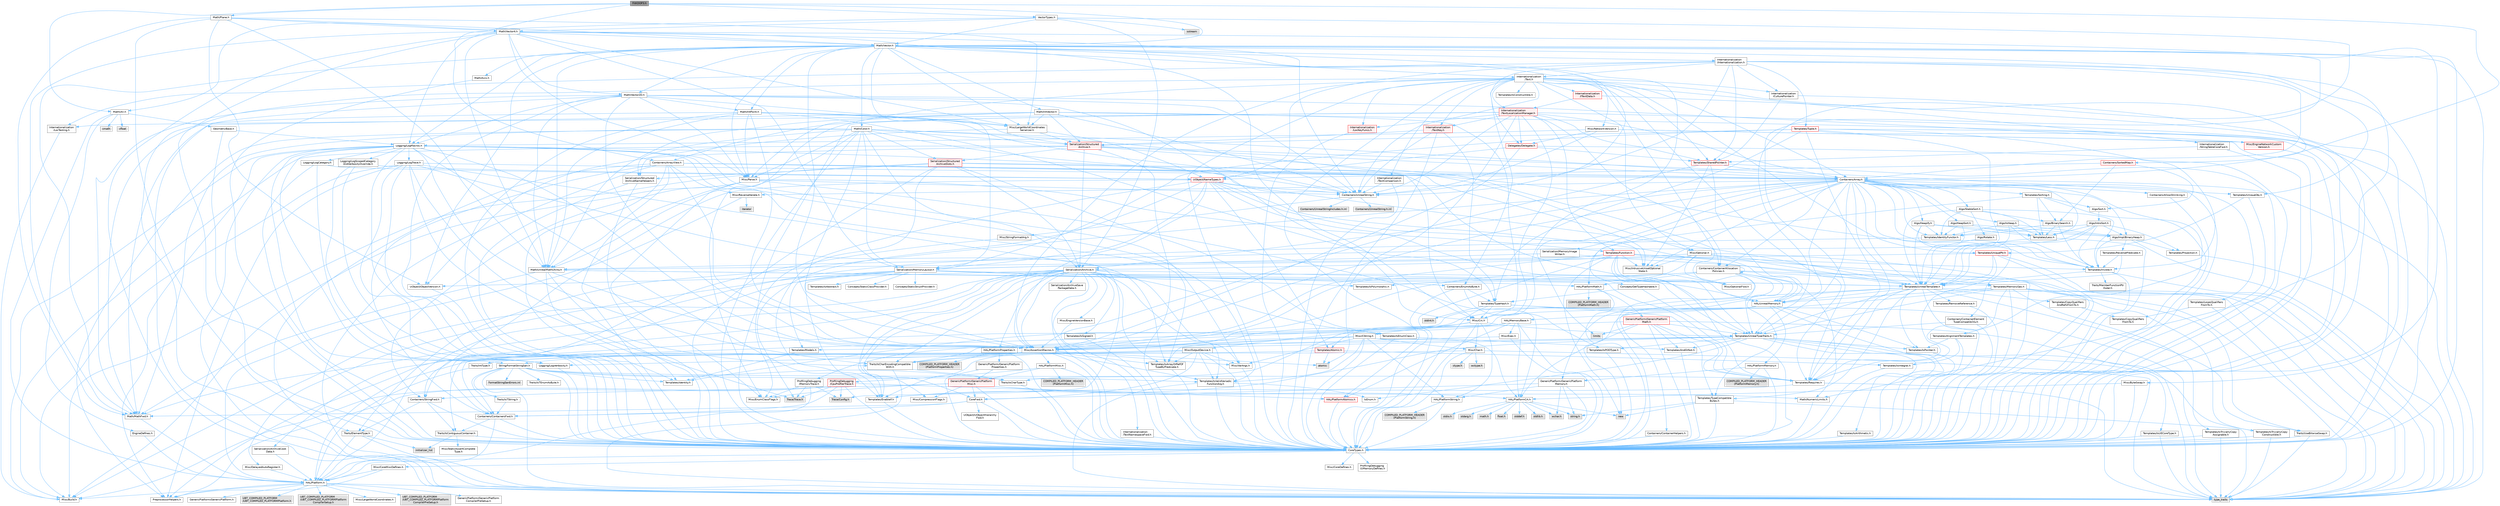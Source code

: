 digraph "FitKDOP3.h"
{
 // INTERACTIVE_SVG=YES
 // LATEX_PDF_SIZE
  bgcolor="transparent";
  edge [fontname=Helvetica,fontsize=10,labelfontname=Helvetica,labelfontsize=10];
  node [fontname=Helvetica,fontsize=10,shape=box,height=0.2,width=0.4];
  Node1 [id="Node000001",label="FitKDOP3.h",height=0.2,width=0.4,color="gray40", fillcolor="grey60", style="filled", fontcolor="black",tooltip=" "];
  Node1 -> Node2 [id="edge1_Node000001_Node000002",color="steelblue1",style="solid",tooltip=" "];
  Node2 [id="Node000002",label="Containers/Array.h",height=0.2,width=0.4,color="grey40", fillcolor="white", style="filled",URL="$df/dd0/Array_8h.html",tooltip=" "];
  Node2 -> Node3 [id="edge2_Node000002_Node000003",color="steelblue1",style="solid",tooltip=" "];
  Node3 [id="Node000003",label="CoreTypes.h",height=0.2,width=0.4,color="grey40", fillcolor="white", style="filled",URL="$dc/dec/CoreTypes_8h.html",tooltip=" "];
  Node3 -> Node4 [id="edge3_Node000003_Node000004",color="steelblue1",style="solid",tooltip=" "];
  Node4 [id="Node000004",label="HAL/Platform.h",height=0.2,width=0.4,color="grey40", fillcolor="white", style="filled",URL="$d9/dd0/Platform_8h.html",tooltip=" "];
  Node4 -> Node5 [id="edge4_Node000004_Node000005",color="steelblue1",style="solid",tooltip=" "];
  Node5 [id="Node000005",label="Misc/Build.h",height=0.2,width=0.4,color="grey40", fillcolor="white", style="filled",URL="$d3/dbb/Build_8h.html",tooltip=" "];
  Node4 -> Node6 [id="edge5_Node000004_Node000006",color="steelblue1",style="solid",tooltip=" "];
  Node6 [id="Node000006",label="Misc/LargeWorldCoordinates.h",height=0.2,width=0.4,color="grey40", fillcolor="white", style="filled",URL="$d2/dcb/LargeWorldCoordinates_8h.html",tooltip=" "];
  Node4 -> Node7 [id="edge6_Node000004_Node000007",color="steelblue1",style="solid",tooltip=" "];
  Node7 [id="Node000007",label="type_traits",height=0.2,width=0.4,color="grey60", fillcolor="#E0E0E0", style="filled",tooltip=" "];
  Node4 -> Node8 [id="edge7_Node000004_Node000008",color="steelblue1",style="solid",tooltip=" "];
  Node8 [id="Node000008",label="PreprocessorHelpers.h",height=0.2,width=0.4,color="grey40", fillcolor="white", style="filled",URL="$db/ddb/PreprocessorHelpers_8h.html",tooltip=" "];
  Node4 -> Node9 [id="edge8_Node000004_Node000009",color="steelblue1",style="solid",tooltip=" "];
  Node9 [id="Node000009",label="UBT_COMPILED_PLATFORM\l/UBT_COMPILED_PLATFORMPlatform\lCompilerPreSetup.h",height=0.2,width=0.4,color="grey60", fillcolor="#E0E0E0", style="filled",tooltip=" "];
  Node4 -> Node10 [id="edge9_Node000004_Node000010",color="steelblue1",style="solid",tooltip=" "];
  Node10 [id="Node000010",label="GenericPlatform/GenericPlatform\lCompilerPreSetup.h",height=0.2,width=0.4,color="grey40", fillcolor="white", style="filled",URL="$d9/dc8/GenericPlatformCompilerPreSetup_8h.html",tooltip=" "];
  Node4 -> Node11 [id="edge10_Node000004_Node000011",color="steelblue1",style="solid",tooltip=" "];
  Node11 [id="Node000011",label="GenericPlatform/GenericPlatform.h",height=0.2,width=0.4,color="grey40", fillcolor="white", style="filled",URL="$d6/d84/GenericPlatform_8h.html",tooltip=" "];
  Node4 -> Node12 [id="edge11_Node000004_Node000012",color="steelblue1",style="solid",tooltip=" "];
  Node12 [id="Node000012",label="UBT_COMPILED_PLATFORM\l/UBT_COMPILED_PLATFORMPlatform.h",height=0.2,width=0.4,color="grey60", fillcolor="#E0E0E0", style="filled",tooltip=" "];
  Node4 -> Node13 [id="edge12_Node000004_Node000013",color="steelblue1",style="solid",tooltip=" "];
  Node13 [id="Node000013",label="UBT_COMPILED_PLATFORM\l/UBT_COMPILED_PLATFORMPlatform\lCompilerSetup.h",height=0.2,width=0.4,color="grey60", fillcolor="#E0E0E0", style="filled",tooltip=" "];
  Node3 -> Node14 [id="edge13_Node000003_Node000014",color="steelblue1",style="solid",tooltip=" "];
  Node14 [id="Node000014",label="ProfilingDebugging\l/UMemoryDefines.h",height=0.2,width=0.4,color="grey40", fillcolor="white", style="filled",URL="$d2/da2/UMemoryDefines_8h.html",tooltip=" "];
  Node3 -> Node15 [id="edge14_Node000003_Node000015",color="steelblue1",style="solid",tooltip=" "];
  Node15 [id="Node000015",label="Misc/CoreMiscDefines.h",height=0.2,width=0.4,color="grey40", fillcolor="white", style="filled",URL="$da/d38/CoreMiscDefines_8h.html",tooltip=" "];
  Node15 -> Node4 [id="edge15_Node000015_Node000004",color="steelblue1",style="solid",tooltip=" "];
  Node15 -> Node8 [id="edge16_Node000015_Node000008",color="steelblue1",style="solid",tooltip=" "];
  Node3 -> Node16 [id="edge17_Node000003_Node000016",color="steelblue1",style="solid",tooltip=" "];
  Node16 [id="Node000016",label="Misc/CoreDefines.h",height=0.2,width=0.4,color="grey40", fillcolor="white", style="filled",URL="$d3/dd2/CoreDefines_8h.html",tooltip=" "];
  Node2 -> Node17 [id="edge18_Node000002_Node000017",color="steelblue1",style="solid",tooltip=" "];
  Node17 [id="Node000017",label="Misc/AssertionMacros.h",height=0.2,width=0.4,color="grey40", fillcolor="white", style="filled",URL="$d0/dfa/AssertionMacros_8h.html",tooltip=" "];
  Node17 -> Node3 [id="edge19_Node000017_Node000003",color="steelblue1",style="solid",tooltip=" "];
  Node17 -> Node4 [id="edge20_Node000017_Node000004",color="steelblue1",style="solid",tooltip=" "];
  Node17 -> Node18 [id="edge21_Node000017_Node000018",color="steelblue1",style="solid",tooltip=" "];
  Node18 [id="Node000018",label="HAL/PlatformMisc.h",height=0.2,width=0.4,color="grey40", fillcolor="white", style="filled",URL="$d0/df5/PlatformMisc_8h.html",tooltip=" "];
  Node18 -> Node3 [id="edge22_Node000018_Node000003",color="steelblue1",style="solid",tooltip=" "];
  Node18 -> Node19 [id="edge23_Node000018_Node000019",color="steelblue1",style="solid",tooltip=" "];
  Node19 [id="Node000019",label="GenericPlatform/GenericPlatform\lMisc.h",height=0.2,width=0.4,color="red", fillcolor="#FFF0F0", style="filled",URL="$db/d9a/GenericPlatformMisc_8h.html",tooltip=" "];
  Node19 -> Node20 [id="edge24_Node000019_Node000020",color="steelblue1",style="solid",tooltip=" "];
  Node20 [id="Node000020",label="Containers/StringFwd.h",height=0.2,width=0.4,color="grey40", fillcolor="white", style="filled",URL="$df/d37/StringFwd_8h.html",tooltip=" "];
  Node20 -> Node3 [id="edge25_Node000020_Node000003",color="steelblue1",style="solid",tooltip=" "];
  Node20 -> Node21 [id="edge26_Node000020_Node000021",color="steelblue1",style="solid",tooltip=" "];
  Node21 [id="Node000021",label="Traits/ElementType.h",height=0.2,width=0.4,color="grey40", fillcolor="white", style="filled",URL="$d5/d4f/ElementType_8h.html",tooltip=" "];
  Node21 -> Node4 [id="edge27_Node000021_Node000004",color="steelblue1",style="solid",tooltip=" "];
  Node21 -> Node22 [id="edge28_Node000021_Node000022",color="steelblue1",style="solid",tooltip=" "];
  Node22 [id="Node000022",label="initializer_list",height=0.2,width=0.4,color="grey60", fillcolor="#E0E0E0", style="filled",tooltip=" "];
  Node21 -> Node7 [id="edge29_Node000021_Node000007",color="steelblue1",style="solid",tooltip=" "];
  Node20 -> Node23 [id="edge30_Node000020_Node000023",color="steelblue1",style="solid",tooltip=" "];
  Node23 [id="Node000023",label="Traits/IsContiguousContainer.h",height=0.2,width=0.4,color="grey40", fillcolor="white", style="filled",URL="$d5/d3c/IsContiguousContainer_8h.html",tooltip=" "];
  Node23 -> Node3 [id="edge31_Node000023_Node000003",color="steelblue1",style="solid",tooltip=" "];
  Node23 -> Node24 [id="edge32_Node000023_Node000024",color="steelblue1",style="solid",tooltip=" "];
  Node24 [id="Node000024",label="Misc/StaticAssertComplete\lType.h",height=0.2,width=0.4,color="grey40", fillcolor="white", style="filled",URL="$d5/d4e/StaticAssertCompleteType_8h.html",tooltip=" "];
  Node23 -> Node22 [id="edge33_Node000023_Node000022",color="steelblue1",style="solid",tooltip=" "];
  Node19 -> Node25 [id="edge34_Node000019_Node000025",color="steelblue1",style="solid",tooltip=" "];
  Node25 [id="Node000025",label="CoreFwd.h",height=0.2,width=0.4,color="grey40", fillcolor="white", style="filled",URL="$d1/d1e/CoreFwd_8h.html",tooltip=" "];
  Node25 -> Node3 [id="edge35_Node000025_Node000003",color="steelblue1",style="solid",tooltip=" "];
  Node25 -> Node26 [id="edge36_Node000025_Node000026",color="steelblue1",style="solid",tooltip=" "];
  Node26 [id="Node000026",label="Containers/ContainersFwd.h",height=0.2,width=0.4,color="grey40", fillcolor="white", style="filled",URL="$d4/d0a/ContainersFwd_8h.html",tooltip=" "];
  Node26 -> Node4 [id="edge37_Node000026_Node000004",color="steelblue1",style="solid",tooltip=" "];
  Node26 -> Node3 [id="edge38_Node000026_Node000003",color="steelblue1",style="solid",tooltip=" "];
  Node26 -> Node23 [id="edge39_Node000026_Node000023",color="steelblue1",style="solid",tooltip=" "];
  Node25 -> Node27 [id="edge40_Node000025_Node000027",color="steelblue1",style="solid",tooltip=" "];
  Node27 [id="Node000027",label="Math/MathFwd.h",height=0.2,width=0.4,color="grey40", fillcolor="white", style="filled",URL="$d2/d10/MathFwd_8h.html",tooltip=" "];
  Node27 -> Node4 [id="edge41_Node000027_Node000004",color="steelblue1",style="solid",tooltip=" "];
  Node25 -> Node28 [id="edge42_Node000025_Node000028",color="steelblue1",style="solid",tooltip=" "];
  Node28 [id="Node000028",label="UObject/UObjectHierarchy\lFwd.h",height=0.2,width=0.4,color="grey40", fillcolor="white", style="filled",URL="$d3/d13/UObjectHierarchyFwd_8h.html",tooltip=" "];
  Node19 -> Node3 [id="edge43_Node000019_Node000003",color="steelblue1",style="solid",tooltip=" "];
  Node19 -> Node30 [id="edge44_Node000019_Node000030",color="steelblue1",style="solid",tooltip=" "];
  Node30 [id="Node000030",label="HAL/PlatformCrt.h",height=0.2,width=0.4,color="grey40", fillcolor="white", style="filled",URL="$d8/d75/PlatformCrt_8h.html",tooltip=" "];
  Node30 -> Node31 [id="edge45_Node000030_Node000031",color="steelblue1",style="solid",tooltip=" "];
  Node31 [id="Node000031",label="new",height=0.2,width=0.4,color="grey60", fillcolor="#E0E0E0", style="filled",tooltip=" "];
  Node30 -> Node32 [id="edge46_Node000030_Node000032",color="steelblue1",style="solid",tooltip=" "];
  Node32 [id="Node000032",label="wchar.h",height=0.2,width=0.4,color="grey60", fillcolor="#E0E0E0", style="filled",tooltip=" "];
  Node30 -> Node33 [id="edge47_Node000030_Node000033",color="steelblue1",style="solid",tooltip=" "];
  Node33 [id="Node000033",label="stddef.h",height=0.2,width=0.4,color="grey60", fillcolor="#E0E0E0", style="filled",tooltip=" "];
  Node30 -> Node34 [id="edge48_Node000030_Node000034",color="steelblue1",style="solid",tooltip=" "];
  Node34 [id="Node000034",label="stdlib.h",height=0.2,width=0.4,color="grey60", fillcolor="#E0E0E0", style="filled",tooltip=" "];
  Node30 -> Node35 [id="edge49_Node000030_Node000035",color="steelblue1",style="solid",tooltip=" "];
  Node35 [id="Node000035",label="stdio.h",height=0.2,width=0.4,color="grey60", fillcolor="#E0E0E0", style="filled",tooltip=" "];
  Node30 -> Node36 [id="edge50_Node000030_Node000036",color="steelblue1",style="solid",tooltip=" "];
  Node36 [id="Node000036",label="stdarg.h",height=0.2,width=0.4,color="grey60", fillcolor="#E0E0E0", style="filled",tooltip=" "];
  Node30 -> Node37 [id="edge51_Node000030_Node000037",color="steelblue1",style="solid",tooltip=" "];
  Node37 [id="Node000037",label="math.h",height=0.2,width=0.4,color="grey60", fillcolor="#E0E0E0", style="filled",tooltip=" "];
  Node30 -> Node38 [id="edge52_Node000030_Node000038",color="steelblue1",style="solid",tooltip=" "];
  Node38 [id="Node000038",label="float.h",height=0.2,width=0.4,color="grey60", fillcolor="#E0E0E0", style="filled",tooltip=" "];
  Node30 -> Node39 [id="edge53_Node000030_Node000039",color="steelblue1",style="solid",tooltip=" "];
  Node39 [id="Node000039",label="string.h",height=0.2,width=0.4,color="grey60", fillcolor="#E0E0E0", style="filled",tooltip=" "];
  Node19 -> Node40 [id="edge54_Node000019_Node000040",color="steelblue1",style="solid",tooltip=" "];
  Node40 [id="Node000040",label="Math/NumericLimits.h",height=0.2,width=0.4,color="grey40", fillcolor="white", style="filled",URL="$df/d1b/NumericLimits_8h.html",tooltip=" "];
  Node40 -> Node3 [id="edge55_Node000040_Node000003",color="steelblue1",style="solid",tooltip=" "];
  Node19 -> Node41 [id="edge56_Node000019_Node000041",color="steelblue1",style="solid",tooltip=" "];
  Node41 [id="Node000041",label="Misc/CompressionFlags.h",height=0.2,width=0.4,color="grey40", fillcolor="white", style="filled",URL="$d9/d76/CompressionFlags_8h.html",tooltip=" "];
  Node19 -> Node42 [id="edge57_Node000019_Node000042",color="steelblue1",style="solid",tooltip=" "];
  Node42 [id="Node000042",label="Misc/EnumClassFlags.h",height=0.2,width=0.4,color="grey40", fillcolor="white", style="filled",URL="$d8/de7/EnumClassFlags_8h.html",tooltip=" "];
  Node18 -> Node45 [id="edge58_Node000018_Node000045",color="steelblue1",style="solid",tooltip=" "];
  Node45 [id="Node000045",label="COMPILED_PLATFORM_HEADER\l(PlatformMisc.h)",height=0.2,width=0.4,color="grey60", fillcolor="#E0E0E0", style="filled",tooltip=" "];
  Node18 -> Node46 [id="edge59_Node000018_Node000046",color="steelblue1",style="solid",tooltip=" "];
  Node46 [id="Node000046",label="ProfilingDebugging\l/CpuProfilerTrace.h",height=0.2,width=0.4,color="red", fillcolor="#FFF0F0", style="filled",URL="$da/dcb/CpuProfilerTrace_8h.html",tooltip=" "];
  Node46 -> Node3 [id="edge60_Node000046_Node000003",color="steelblue1",style="solid",tooltip=" "];
  Node46 -> Node26 [id="edge61_Node000046_Node000026",color="steelblue1",style="solid",tooltip=" "];
  Node46 -> Node47 [id="edge62_Node000046_Node000047",color="steelblue1",style="solid",tooltip=" "];
  Node47 [id="Node000047",label="HAL/PlatformAtomics.h",height=0.2,width=0.4,color="red", fillcolor="#FFF0F0", style="filled",URL="$d3/d36/PlatformAtomics_8h.html",tooltip=" "];
  Node47 -> Node3 [id="edge63_Node000047_Node000003",color="steelblue1",style="solid",tooltip=" "];
  Node46 -> Node8 [id="edge64_Node000046_Node000008",color="steelblue1",style="solid",tooltip=" "];
  Node46 -> Node5 [id="edge65_Node000046_Node000005",color="steelblue1",style="solid",tooltip=" "];
  Node46 -> Node50 [id="edge66_Node000046_Node000050",color="steelblue1",style="solid",tooltip=" "];
  Node50 [id="Node000050",label="Trace/Config.h",height=0.2,width=0.4,color="grey60", fillcolor="#E0E0E0", style="filled",tooltip=" "];
  Node46 -> Node53 [id="edge67_Node000046_Node000053",color="steelblue1",style="solid",tooltip=" "];
  Node53 [id="Node000053",label="Trace/Trace.h",height=0.2,width=0.4,color="grey60", fillcolor="#E0E0E0", style="filled",tooltip=" "];
  Node17 -> Node8 [id="edge68_Node000017_Node000008",color="steelblue1",style="solid",tooltip=" "];
  Node17 -> Node54 [id="edge69_Node000017_Node000054",color="steelblue1",style="solid",tooltip=" "];
  Node54 [id="Node000054",label="Templates/EnableIf.h",height=0.2,width=0.4,color="grey40", fillcolor="white", style="filled",URL="$d7/d60/EnableIf_8h.html",tooltip=" "];
  Node54 -> Node3 [id="edge70_Node000054_Node000003",color="steelblue1",style="solid",tooltip=" "];
  Node17 -> Node55 [id="edge71_Node000017_Node000055",color="steelblue1",style="solid",tooltip=" "];
  Node55 [id="Node000055",label="Templates/IsArrayOrRefOf\lTypeByPredicate.h",height=0.2,width=0.4,color="grey40", fillcolor="white", style="filled",URL="$d6/da1/IsArrayOrRefOfTypeByPredicate_8h.html",tooltip=" "];
  Node55 -> Node3 [id="edge72_Node000055_Node000003",color="steelblue1",style="solid",tooltip=" "];
  Node17 -> Node56 [id="edge73_Node000017_Node000056",color="steelblue1",style="solid",tooltip=" "];
  Node56 [id="Node000056",label="Templates/IsValidVariadic\lFunctionArg.h",height=0.2,width=0.4,color="grey40", fillcolor="white", style="filled",URL="$d0/dc8/IsValidVariadicFunctionArg_8h.html",tooltip=" "];
  Node56 -> Node3 [id="edge74_Node000056_Node000003",color="steelblue1",style="solid",tooltip=" "];
  Node56 -> Node57 [id="edge75_Node000056_Node000057",color="steelblue1",style="solid",tooltip=" "];
  Node57 [id="Node000057",label="IsEnum.h",height=0.2,width=0.4,color="grey40", fillcolor="white", style="filled",URL="$d4/de5/IsEnum_8h.html",tooltip=" "];
  Node56 -> Node7 [id="edge76_Node000056_Node000007",color="steelblue1",style="solid",tooltip=" "];
  Node17 -> Node58 [id="edge77_Node000017_Node000058",color="steelblue1",style="solid",tooltip=" "];
  Node58 [id="Node000058",label="Traits/IsCharEncodingCompatible\lWith.h",height=0.2,width=0.4,color="grey40", fillcolor="white", style="filled",URL="$df/dd1/IsCharEncodingCompatibleWith_8h.html",tooltip=" "];
  Node58 -> Node7 [id="edge78_Node000058_Node000007",color="steelblue1",style="solid",tooltip=" "];
  Node58 -> Node59 [id="edge79_Node000058_Node000059",color="steelblue1",style="solid",tooltip=" "];
  Node59 [id="Node000059",label="Traits/IsCharType.h",height=0.2,width=0.4,color="grey40", fillcolor="white", style="filled",URL="$db/d51/IsCharType_8h.html",tooltip=" "];
  Node59 -> Node3 [id="edge80_Node000059_Node000003",color="steelblue1",style="solid",tooltip=" "];
  Node17 -> Node60 [id="edge81_Node000017_Node000060",color="steelblue1",style="solid",tooltip=" "];
  Node60 [id="Node000060",label="Misc/VarArgs.h",height=0.2,width=0.4,color="grey40", fillcolor="white", style="filled",URL="$d5/d6f/VarArgs_8h.html",tooltip=" "];
  Node60 -> Node3 [id="edge82_Node000060_Node000003",color="steelblue1",style="solid",tooltip=" "];
  Node17 -> Node61 [id="edge83_Node000017_Node000061",color="steelblue1",style="solid",tooltip=" "];
  Node61 [id="Node000061",label="String/FormatStringSan.h",height=0.2,width=0.4,color="grey40", fillcolor="white", style="filled",URL="$d3/d8b/FormatStringSan_8h.html",tooltip=" "];
  Node61 -> Node7 [id="edge84_Node000061_Node000007",color="steelblue1",style="solid",tooltip=" "];
  Node61 -> Node3 [id="edge85_Node000061_Node000003",color="steelblue1",style="solid",tooltip=" "];
  Node61 -> Node62 [id="edge86_Node000061_Node000062",color="steelblue1",style="solid",tooltip=" "];
  Node62 [id="Node000062",label="Templates/Requires.h",height=0.2,width=0.4,color="grey40", fillcolor="white", style="filled",URL="$dc/d96/Requires_8h.html",tooltip=" "];
  Node62 -> Node54 [id="edge87_Node000062_Node000054",color="steelblue1",style="solid",tooltip=" "];
  Node62 -> Node7 [id="edge88_Node000062_Node000007",color="steelblue1",style="solid",tooltip=" "];
  Node61 -> Node63 [id="edge89_Node000061_Node000063",color="steelblue1",style="solid",tooltip=" "];
  Node63 [id="Node000063",label="Templates/Identity.h",height=0.2,width=0.4,color="grey40", fillcolor="white", style="filled",URL="$d0/dd5/Identity_8h.html",tooltip=" "];
  Node61 -> Node56 [id="edge90_Node000061_Node000056",color="steelblue1",style="solid",tooltip=" "];
  Node61 -> Node59 [id="edge91_Node000061_Node000059",color="steelblue1",style="solid",tooltip=" "];
  Node61 -> Node64 [id="edge92_Node000061_Node000064",color="steelblue1",style="solid",tooltip=" "];
  Node64 [id="Node000064",label="Traits/IsTEnumAsByte.h",height=0.2,width=0.4,color="grey40", fillcolor="white", style="filled",URL="$d1/de6/IsTEnumAsByte_8h.html",tooltip=" "];
  Node61 -> Node65 [id="edge93_Node000061_Node000065",color="steelblue1",style="solid",tooltip=" "];
  Node65 [id="Node000065",label="Traits/IsTString.h",height=0.2,width=0.4,color="grey40", fillcolor="white", style="filled",URL="$d0/df8/IsTString_8h.html",tooltip=" "];
  Node65 -> Node26 [id="edge94_Node000065_Node000026",color="steelblue1",style="solid",tooltip=" "];
  Node61 -> Node26 [id="edge95_Node000061_Node000026",color="steelblue1",style="solid",tooltip=" "];
  Node61 -> Node66 [id="edge96_Node000061_Node000066",color="steelblue1",style="solid",tooltip=" "];
  Node66 [id="Node000066",label="FormatStringSanErrors.inl",height=0.2,width=0.4,color="grey60", fillcolor="#E0E0E0", style="filled",tooltip=" "];
  Node17 -> Node67 [id="edge97_Node000017_Node000067",color="steelblue1",style="solid",tooltip=" "];
  Node67 [id="Node000067",label="atomic",height=0.2,width=0.4,color="grey60", fillcolor="#E0E0E0", style="filled",tooltip=" "];
  Node2 -> Node68 [id="edge98_Node000002_Node000068",color="steelblue1",style="solid",tooltip=" "];
  Node68 [id="Node000068",label="Misc/IntrusiveUnsetOptional\lState.h",height=0.2,width=0.4,color="grey40", fillcolor="white", style="filled",URL="$d2/d0a/IntrusiveUnsetOptionalState_8h.html",tooltip=" "];
  Node68 -> Node69 [id="edge99_Node000068_Node000069",color="steelblue1",style="solid",tooltip=" "];
  Node69 [id="Node000069",label="Misc/OptionalFwd.h",height=0.2,width=0.4,color="grey40", fillcolor="white", style="filled",URL="$dc/d50/OptionalFwd_8h.html",tooltip=" "];
  Node2 -> Node70 [id="edge100_Node000002_Node000070",color="steelblue1",style="solid",tooltip=" "];
  Node70 [id="Node000070",label="Misc/ReverseIterate.h",height=0.2,width=0.4,color="grey40", fillcolor="white", style="filled",URL="$db/de3/ReverseIterate_8h.html",tooltip=" "];
  Node70 -> Node4 [id="edge101_Node000070_Node000004",color="steelblue1",style="solid",tooltip=" "];
  Node70 -> Node71 [id="edge102_Node000070_Node000071",color="steelblue1",style="solid",tooltip=" "];
  Node71 [id="Node000071",label="iterator",height=0.2,width=0.4,color="grey60", fillcolor="#E0E0E0", style="filled",tooltip=" "];
  Node2 -> Node72 [id="edge103_Node000002_Node000072",color="steelblue1",style="solid",tooltip=" "];
  Node72 [id="Node000072",label="HAL/UnrealMemory.h",height=0.2,width=0.4,color="grey40", fillcolor="white", style="filled",URL="$d9/d96/UnrealMemory_8h.html",tooltip=" "];
  Node72 -> Node3 [id="edge104_Node000072_Node000003",color="steelblue1",style="solid",tooltip=" "];
  Node72 -> Node73 [id="edge105_Node000072_Node000073",color="steelblue1",style="solid",tooltip=" "];
  Node73 [id="Node000073",label="GenericPlatform/GenericPlatform\lMemory.h",height=0.2,width=0.4,color="grey40", fillcolor="white", style="filled",URL="$dd/d22/GenericPlatformMemory_8h.html",tooltip=" "];
  Node73 -> Node25 [id="edge106_Node000073_Node000025",color="steelblue1",style="solid",tooltip=" "];
  Node73 -> Node3 [id="edge107_Node000073_Node000003",color="steelblue1",style="solid",tooltip=" "];
  Node73 -> Node74 [id="edge108_Node000073_Node000074",color="steelblue1",style="solid",tooltip=" "];
  Node74 [id="Node000074",label="HAL/PlatformString.h",height=0.2,width=0.4,color="grey40", fillcolor="white", style="filled",URL="$db/db5/PlatformString_8h.html",tooltip=" "];
  Node74 -> Node3 [id="edge109_Node000074_Node000003",color="steelblue1",style="solid",tooltip=" "];
  Node74 -> Node75 [id="edge110_Node000074_Node000075",color="steelblue1",style="solid",tooltip=" "];
  Node75 [id="Node000075",label="COMPILED_PLATFORM_HEADER\l(PlatformString.h)",height=0.2,width=0.4,color="grey60", fillcolor="#E0E0E0", style="filled",tooltip=" "];
  Node73 -> Node39 [id="edge111_Node000073_Node000039",color="steelblue1",style="solid",tooltip=" "];
  Node73 -> Node32 [id="edge112_Node000073_Node000032",color="steelblue1",style="solid",tooltip=" "];
  Node72 -> Node76 [id="edge113_Node000072_Node000076",color="steelblue1",style="solid",tooltip=" "];
  Node76 [id="Node000076",label="HAL/MemoryBase.h",height=0.2,width=0.4,color="grey40", fillcolor="white", style="filled",URL="$d6/d9f/MemoryBase_8h.html",tooltip=" "];
  Node76 -> Node3 [id="edge114_Node000076_Node000003",color="steelblue1",style="solid",tooltip=" "];
  Node76 -> Node47 [id="edge115_Node000076_Node000047",color="steelblue1",style="solid",tooltip=" "];
  Node76 -> Node30 [id="edge116_Node000076_Node000030",color="steelblue1",style="solid",tooltip=" "];
  Node76 -> Node77 [id="edge117_Node000076_Node000077",color="steelblue1",style="solid",tooltip=" "];
  Node77 [id="Node000077",label="Misc/Exec.h",height=0.2,width=0.4,color="grey40", fillcolor="white", style="filled",URL="$de/ddb/Exec_8h.html",tooltip=" "];
  Node77 -> Node3 [id="edge118_Node000077_Node000003",color="steelblue1",style="solid",tooltip=" "];
  Node77 -> Node17 [id="edge119_Node000077_Node000017",color="steelblue1",style="solid",tooltip=" "];
  Node76 -> Node78 [id="edge120_Node000076_Node000078",color="steelblue1",style="solid",tooltip=" "];
  Node78 [id="Node000078",label="Misc/OutputDevice.h",height=0.2,width=0.4,color="grey40", fillcolor="white", style="filled",URL="$d7/d32/OutputDevice_8h.html",tooltip=" "];
  Node78 -> Node25 [id="edge121_Node000078_Node000025",color="steelblue1",style="solid",tooltip=" "];
  Node78 -> Node3 [id="edge122_Node000078_Node000003",color="steelblue1",style="solid",tooltip=" "];
  Node78 -> Node79 [id="edge123_Node000078_Node000079",color="steelblue1",style="solid",tooltip=" "];
  Node79 [id="Node000079",label="Logging/LogVerbosity.h",height=0.2,width=0.4,color="grey40", fillcolor="white", style="filled",URL="$d2/d8f/LogVerbosity_8h.html",tooltip=" "];
  Node79 -> Node3 [id="edge124_Node000079_Node000003",color="steelblue1",style="solid",tooltip=" "];
  Node78 -> Node60 [id="edge125_Node000078_Node000060",color="steelblue1",style="solid",tooltip=" "];
  Node78 -> Node55 [id="edge126_Node000078_Node000055",color="steelblue1",style="solid",tooltip=" "];
  Node78 -> Node56 [id="edge127_Node000078_Node000056",color="steelblue1",style="solid",tooltip=" "];
  Node78 -> Node58 [id="edge128_Node000078_Node000058",color="steelblue1",style="solid",tooltip=" "];
  Node76 -> Node80 [id="edge129_Node000076_Node000080",color="steelblue1",style="solid",tooltip=" "];
  Node80 [id="Node000080",label="Templates/Atomic.h",height=0.2,width=0.4,color="red", fillcolor="#FFF0F0", style="filled",URL="$d3/d91/Atomic_8h.html",tooltip=" "];
  Node80 -> Node83 [id="edge130_Node000080_Node000083",color="steelblue1",style="solid",tooltip=" "];
  Node83 [id="Node000083",label="Templates/IsIntegral.h",height=0.2,width=0.4,color="grey40", fillcolor="white", style="filled",URL="$da/d64/IsIntegral_8h.html",tooltip=" "];
  Node83 -> Node3 [id="edge131_Node000083_Node000003",color="steelblue1",style="solid",tooltip=" "];
  Node80 -> Node88 [id="edge132_Node000080_Node000088",color="steelblue1",style="solid",tooltip=" "];
  Node88 [id="Node000088",label="Traits/IntType.h",height=0.2,width=0.4,color="grey40", fillcolor="white", style="filled",URL="$d7/deb/IntType_8h.html",tooltip=" "];
  Node88 -> Node4 [id="edge133_Node000088_Node000004",color="steelblue1",style="solid",tooltip=" "];
  Node80 -> Node67 [id="edge134_Node000080_Node000067",color="steelblue1",style="solid",tooltip=" "];
  Node72 -> Node89 [id="edge135_Node000072_Node000089",color="steelblue1",style="solid",tooltip=" "];
  Node89 [id="Node000089",label="HAL/PlatformMemory.h",height=0.2,width=0.4,color="grey40", fillcolor="white", style="filled",URL="$de/d68/PlatformMemory_8h.html",tooltip=" "];
  Node89 -> Node3 [id="edge136_Node000089_Node000003",color="steelblue1",style="solid",tooltip=" "];
  Node89 -> Node73 [id="edge137_Node000089_Node000073",color="steelblue1",style="solid",tooltip=" "];
  Node89 -> Node90 [id="edge138_Node000089_Node000090",color="steelblue1",style="solid",tooltip=" "];
  Node90 [id="Node000090",label="COMPILED_PLATFORM_HEADER\l(PlatformMemory.h)",height=0.2,width=0.4,color="grey60", fillcolor="#E0E0E0", style="filled",tooltip=" "];
  Node72 -> Node91 [id="edge139_Node000072_Node000091",color="steelblue1",style="solid",tooltip=" "];
  Node91 [id="Node000091",label="ProfilingDebugging\l/MemoryTrace.h",height=0.2,width=0.4,color="grey40", fillcolor="white", style="filled",URL="$da/dd7/MemoryTrace_8h.html",tooltip=" "];
  Node91 -> Node4 [id="edge140_Node000091_Node000004",color="steelblue1",style="solid",tooltip=" "];
  Node91 -> Node42 [id="edge141_Node000091_Node000042",color="steelblue1",style="solid",tooltip=" "];
  Node91 -> Node50 [id="edge142_Node000091_Node000050",color="steelblue1",style="solid",tooltip=" "];
  Node91 -> Node53 [id="edge143_Node000091_Node000053",color="steelblue1",style="solid",tooltip=" "];
  Node72 -> Node92 [id="edge144_Node000072_Node000092",color="steelblue1",style="solid",tooltip=" "];
  Node92 [id="Node000092",label="Templates/IsPointer.h",height=0.2,width=0.4,color="grey40", fillcolor="white", style="filled",URL="$d7/d05/IsPointer_8h.html",tooltip=" "];
  Node92 -> Node3 [id="edge145_Node000092_Node000003",color="steelblue1",style="solid",tooltip=" "];
  Node2 -> Node93 [id="edge146_Node000002_Node000093",color="steelblue1",style="solid",tooltip=" "];
  Node93 [id="Node000093",label="Templates/UnrealTypeTraits.h",height=0.2,width=0.4,color="grey40", fillcolor="white", style="filled",URL="$d2/d2d/UnrealTypeTraits_8h.html",tooltip=" "];
  Node93 -> Node3 [id="edge147_Node000093_Node000003",color="steelblue1",style="solid",tooltip=" "];
  Node93 -> Node92 [id="edge148_Node000093_Node000092",color="steelblue1",style="solid",tooltip=" "];
  Node93 -> Node17 [id="edge149_Node000093_Node000017",color="steelblue1",style="solid",tooltip=" "];
  Node93 -> Node85 [id="edge150_Node000093_Node000085",color="steelblue1",style="solid",tooltip=" "];
  Node85 [id="Node000085",label="Templates/AndOrNot.h",height=0.2,width=0.4,color="grey40", fillcolor="white", style="filled",URL="$db/d0a/AndOrNot_8h.html",tooltip=" "];
  Node85 -> Node3 [id="edge151_Node000085_Node000003",color="steelblue1",style="solid",tooltip=" "];
  Node93 -> Node54 [id="edge152_Node000093_Node000054",color="steelblue1",style="solid",tooltip=" "];
  Node93 -> Node94 [id="edge153_Node000093_Node000094",color="steelblue1",style="solid",tooltip=" "];
  Node94 [id="Node000094",label="Templates/IsArithmetic.h",height=0.2,width=0.4,color="grey40", fillcolor="white", style="filled",URL="$d2/d5d/IsArithmetic_8h.html",tooltip=" "];
  Node94 -> Node3 [id="edge154_Node000094_Node000003",color="steelblue1",style="solid",tooltip=" "];
  Node93 -> Node57 [id="edge155_Node000093_Node000057",color="steelblue1",style="solid",tooltip=" "];
  Node93 -> Node95 [id="edge156_Node000093_Node000095",color="steelblue1",style="solid",tooltip=" "];
  Node95 [id="Node000095",label="Templates/Models.h",height=0.2,width=0.4,color="grey40", fillcolor="white", style="filled",URL="$d3/d0c/Models_8h.html",tooltip=" "];
  Node95 -> Node63 [id="edge157_Node000095_Node000063",color="steelblue1",style="solid",tooltip=" "];
  Node93 -> Node96 [id="edge158_Node000093_Node000096",color="steelblue1",style="solid",tooltip=" "];
  Node96 [id="Node000096",label="Templates/IsPODType.h",height=0.2,width=0.4,color="grey40", fillcolor="white", style="filled",URL="$d7/db1/IsPODType_8h.html",tooltip=" "];
  Node96 -> Node3 [id="edge159_Node000096_Node000003",color="steelblue1",style="solid",tooltip=" "];
  Node93 -> Node97 [id="edge160_Node000093_Node000097",color="steelblue1",style="solid",tooltip=" "];
  Node97 [id="Node000097",label="Templates/IsUECoreType.h",height=0.2,width=0.4,color="grey40", fillcolor="white", style="filled",URL="$d1/db8/IsUECoreType_8h.html",tooltip=" "];
  Node97 -> Node3 [id="edge161_Node000097_Node000003",color="steelblue1",style="solid",tooltip=" "];
  Node97 -> Node7 [id="edge162_Node000097_Node000007",color="steelblue1",style="solid",tooltip=" "];
  Node93 -> Node86 [id="edge163_Node000093_Node000086",color="steelblue1",style="solid",tooltip=" "];
  Node86 [id="Node000086",label="Templates/IsTriviallyCopy\lConstructible.h",height=0.2,width=0.4,color="grey40", fillcolor="white", style="filled",URL="$d3/d78/IsTriviallyCopyConstructible_8h.html",tooltip=" "];
  Node86 -> Node3 [id="edge164_Node000086_Node000003",color="steelblue1",style="solid",tooltip=" "];
  Node86 -> Node7 [id="edge165_Node000086_Node000007",color="steelblue1",style="solid",tooltip=" "];
  Node2 -> Node98 [id="edge166_Node000002_Node000098",color="steelblue1",style="solid",tooltip=" "];
  Node98 [id="Node000098",label="Templates/UnrealTemplate.h",height=0.2,width=0.4,color="grey40", fillcolor="white", style="filled",URL="$d4/d24/UnrealTemplate_8h.html",tooltip=" "];
  Node98 -> Node3 [id="edge167_Node000098_Node000003",color="steelblue1",style="solid",tooltip=" "];
  Node98 -> Node92 [id="edge168_Node000098_Node000092",color="steelblue1",style="solid",tooltip=" "];
  Node98 -> Node72 [id="edge169_Node000098_Node000072",color="steelblue1",style="solid",tooltip=" "];
  Node98 -> Node99 [id="edge170_Node000098_Node000099",color="steelblue1",style="solid",tooltip=" "];
  Node99 [id="Node000099",label="Templates/CopyQualifiers\lAndRefsFromTo.h",height=0.2,width=0.4,color="grey40", fillcolor="white", style="filled",URL="$d3/db3/CopyQualifiersAndRefsFromTo_8h.html",tooltip=" "];
  Node99 -> Node100 [id="edge171_Node000099_Node000100",color="steelblue1",style="solid",tooltip=" "];
  Node100 [id="Node000100",label="Templates/CopyQualifiers\lFromTo.h",height=0.2,width=0.4,color="grey40", fillcolor="white", style="filled",URL="$d5/db4/CopyQualifiersFromTo_8h.html",tooltip=" "];
  Node98 -> Node93 [id="edge172_Node000098_Node000093",color="steelblue1",style="solid",tooltip=" "];
  Node98 -> Node101 [id="edge173_Node000098_Node000101",color="steelblue1",style="solid",tooltip=" "];
  Node101 [id="Node000101",label="Templates/RemoveReference.h",height=0.2,width=0.4,color="grey40", fillcolor="white", style="filled",URL="$da/dbe/RemoveReference_8h.html",tooltip=" "];
  Node101 -> Node3 [id="edge174_Node000101_Node000003",color="steelblue1",style="solid",tooltip=" "];
  Node98 -> Node62 [id="edge175_Node000098_Node000062",color="steelblue1",style="solid",tooltip=" "];
  Node98 -> Node102 [id="edge176_Node000098_Node000102",color="steelblue1",style="solid",tooltip=" "];
  Node102 [id="Node000102",label="Templates/TypeCompatible\lBytes.h",height=0.2,width=0.4,color="grey40", fillcolor="white", style="filled",URL="$df/d0a/TypeCompatibleBytes_8h.html",tooltip=" "];
  Node102 -> Node3 [id="edge177_Node000102_Node000003",color="steelblue1",style="solid",tooltip=" "];
  Node102 -> Node39 [id="edge178_Node000102_Node000039",color="steelblue1",style="solid",tooltip=" "];
  Node102 -> Node31 [id="edge179_Node000102_Node000031",color="steelblue1",style="solid",tooltip=" "];
  Node102 -> Node7 [id="edge180_Node000102_Node000007",color="steelblue1",style="solid",tooltip=" "];
  Node98 -> Node63 [id="edge181_Node000098_Node000063",color="steelblue1",style="solid",tooltip=" "];
  Node98 -> Node23 [id="edge182_Node000098_Node000023",color="steelblue1",style="solid",tooltip=" "];
  Node98 -> Node103 [id="edge183_Node000098_Node000103",color="steelblue1",style="solid",tooltip=" "];
  Node103 [id="Node000103",label="Traits/UseBitwiseSwap.h",height=0.2,width=0.4,color="grey40", fillcolor="white", style="filled",URL="$db/df3/UseBitwiseSwap_8h.html",tooltip=" "];
  Node103 -> Node3 [id="edge184_Node000103_Node000003",color="steelblue1",style="solid",tooltip=" "];
  Node103 -> Node7 [id="edge185_Node000103_Node000007",color="steelblue1",style="solid",tooltip=" "];
  Node98 -> Node7 [id="edge186_Node000098_Node000007",color="steelblue1",style="solid",tooltip=" "];
  Node2 -> Node104 [id="edge187_Node000002_Node000104",color="steelblue1",style="solid",tooltip=" "];
  Node104 [id="Node000104",label="Containers/AllowShrinking.h",height=0.2,width=0.4,color="grey40", fillcolor="white", style="filled",URL="$d7/d1a/AllowShrinking_8h.html",tooltip=" "];
  Node104 -> Node3 [id="edge188_Node000104_Node000003",color="steelblue1",style="solid",tooltip=" "];
  Node2 -> Node105 [id="edge189_Node000002_Node000105",color="steelblue1",style="solid",tooltip=" "];
  Node105 [id="Node000105",label="Containers/ContainerAllocation\lPolicies.h",height=0.2,width=0.4,color="grey40", fillcolor="white", style="filled",URL="$d7/dff/ContainerAllocationPolicies_8h.html",tooltip=" "];
  Node105 -> Node3 [id="edge190_Node000105_Node000003",color="steelblue1",style="solid",tooltip=" "];
  Node105 -> Node106 [id="edge191_Node000105_Node000106",color="steelblue1",style="solid",tooltip=" "];
  Node106 [id="Node000106",label="Containers/ContainerHelpers.h",height=0.2,width=0.4,color="grey40", fillcolor="white", style="filled",URL="$d7/d33/ContainerHelpers_8h.html",tooltip=" "];
  Node106 -> Node3 [id="edge192_Node000106_Node000003",color="steelblue1",style="solid",tooltip=" "];
  Node105 -> Node105 [id="edge193_Node000105_Node000105",color="steelblue1",style="solid",tooltip=" "];
  Node105 -> Node107 [id="edge194_Node000105_Node000107",color="steelblue1",style="solid",tooltip=" "];
  Node107 [id="Node000107",label="HAL/PlatformMath.h",height=0.2,width=0.4,color="grey40", fillcolor="white", style="filled",URL="$dc/d53/PlatformMath_8h.html",tooltip=" "];
  Node107 -> Node3 [id="edge195_Node000107_Node000003",color="steelblue1",style="solid",tooltip=" "];
  Node107 -> Node108 [id="edge196_Node000107_Node000108",color="steelblue1",style="solid",tooltip=" "];
  Node108 [id="Node000108",label="GenericPlatform/GenericPlatform\lMath.h",height=0.2,width=0.4,color="red", fillcolor="#FFF0F0", style="filled",URL="$d5/d79/GenericPlatformMath_8h.html",tooltip=" "];
  Node108 -> Node3 [id="edge197_Node000108_Node000003",color="steelblue1",style="solid",tooltip=" "];
  Node108 -> Node26 [id="edge198_Node000108_Node000026",color="steelblue1",style="solid",tooltip=" "];
  Node108 -> Node30 [id="edge199_Node000108_Node000030",color="steelblue1",style="solid",tooltip=" "];
  Node108 -> Node85 [id="edge200_Node000108_Node000085",color="steelblue1",style="solid",tooltip=" "];
  Node108 -> Node93 [id="edge201_Node000108_Node000093",color="steelblue1",style="solid",tooltip=" "];
  Node108 -> Node62 [id="edge202_Node000108_Node000062",color="steelblue1",style="solid",tooltip=" "];
  Node108 -> Node102 [id="edge203_Node000108_Node000102",color="steelblue1",style="solid",tooltip=" "];
  Node108 -> Node113 [id="edge204_Node000108_Node000113",color="steelblue1",style="solid",tooltip=" "];
  Node113 [id="Node000113",label="limits",height=0.2,width=0.4,color="grey60", fillcolor="#E0E0E0", style="filled",tooltip=" "];
  Node108 -> Node7 [id="edge205_Node000108_Node000007",color="steelblue1",style="solid",tooltip=" "];
  Node107 -> Node114 [id="edge206_Node000107_Node000114",color="steelblue1",style="solid",tooltip=" "];
  Node114 [id="Node000114",label="COMPILED_PLATFORM_HEADER\l(PlatformMath.h)",height=0.2,width=0.4,color="grey60", fillcolor="#E0E0E0", style="filled",tooltip=" "];
  Node105 -> Node72 [id="edge207_Node000105_Node000072",color="steelblue1",style="solid",tooltip=" "];
  Node105 -> Node40 [id="edge208_Node000105_Node000040",color="steelblue1",style="solid",tooltip=" "];
  Node105 -> Node17 [id="edge209_Node000105_Node000017",color="steelblue1",style="solid",tooltip=" "];
  Node105 -> Node115 [id="edge210_Node000105_Node000115",color="steelblue1",style="solid",tooltip=" "];
  Node115 [id="Node000115",label="Templates/IsPolymorphic.h",height=0.2,width=0.4,color="grey40", fillcolor="white", style="filled",URL="$dc/d20/IsPolymorphic_8h.html",tooltip=" "];
  Node105 -> Node116 [id="edge211_Node000105_Node000116",color="steelblue1",style="solid",tooltip=" "];
  Node116 [id="Node000116",label="Templates/MemoryOps.h",height=0.2,width=0.4,color="grey40", fillcolor="white", style="filled",URL="$db/dea/MemoryOps_8h.html",tooltip=" "];
  Node116 -> Node3 [id="edge212_Node000116_Node000003",color="steelblue1",style="solid",tooltip=" "];
  Node116 -> Node72 [id="edge213_Node000116_Node000072",color="steelblue1",style="solid",tooltip=" "];
  Node116 -> Node87 [id="edge214_Node000116_Node000087",color="steelblue1",style="solid",tooltip=" "];
  Node87 [id="Node000087",label="Templates/IsTriviallyCopy\lAssignable.h",height=0.2,width=0.4,color="grey40", fillcolor="white", style="filled",URL="$d2/df2/IsTriviallyCopyAssignable_8h.html",tooltip=" "];
  Node87 -> Node3 [id="edge215_Node000087_Node000003",color="steelblue1",style="solid",tooltip=" "];
  Node87 -> Node7 [id="edge216_Node000087_Node000007",color="steelblue1",style="solid",tooltip=" "];
  Node116 -> Node86 [id="edge217_Node000116_Node000086",color="steelblue1",style="solid",tooltip=" "];
  Node116 -> Node62 [id="edge218_Node000116_Node000062",color="steelblue1",style="solid",tooltip=" "];
  Node116 -> Node93 [id="edge219_Node000116_Node000093",color="steelblue1",style="solid",tooltip=" "];
  Node116 -> Node103 [id="edge220_Node000116_Node000103",color="steelblue1",style="solid",tooltip=" "];
  Node116 -> Node31 [id="edge221_Node000116_Node000031",color="steelblue1",style="solid",tooltip=" "];
  Node116 -> Node7 [id="edge222_Node000116_Node000007",color="steelblue1",style="solid",tooltip=" "];
  Node105 -> Node102 [id="edge223_Node000105_Node000102",color="steelblue1",style="solid",tooltip=" "];
  Node105 -> Node7 [id="edge224_Node000105_Node000007",color="steelblue1",style="solid",tooltip=" "];
  Node2 -> Node117 [id="edge225_Node000002_Node000117",color="steelblue1",style="solid",tooltip=" "];
  Node117 [id="Node000117",label="Containers/ContainerElement\lTypeCompatibility.h",height=0.2,width=0.4,color="grey40", fillcolor="white", style="filled",URL="$df/ddf/ContainerElementTypeCompatibility_8h.html",tooltip=" "];
  Node117 -> Node3 [id="edge226_Node000117_Node000003",color="steelblue1",style="solid",tooltip=" "];
  Node117 -> Node93 [id="edge227_Node000117_Node000093",color="steelblue1",style="solid",tooltip=" "];
  Node2 -> Node118 [id="edge228_Node000002_Node000118",color="steelblue1",style="solid",tooltip=" "];
  Node118 [id="Node000118",label="Serialization/Archive.h",height=0.2,width=0.4,color="grey40", fillcolor="white", style="filled",URL="$d7/d3b/Archive_8h.html",tooltip=" "];
  Node118 -> Node25 [id="edge229_Node000118_Node000025",color="steelblue1",style="solid",tooltip=" "];
  Node118 -> Node3 [id="edge230_Node000118_Node000003",color="steelblue1",style="solid",tooltip=" "];
  Node118 -> Node119 [id="edge231_Node000118_Node000119",color="steelblue1",style="solid",tooltip=" "];
  Node119 [id="Node000119",label="HAL/PlatformProperties.h",height=0.2,width=0.4,color="grey40", fillcolor="white", style="filled",URL="$d9/db0/PlatformProperties_8h.html",tooltip=" "];
  Node119 -> Node3 [id="edge232_Node000119_Node000003",color="steelblue1",style="solid",tooltip=" "];
  Node119 -> Node120 [id="edge233_Node000119_Node000120",color="steelblue1",style="solid",tooltip=" "];
  Node120 [id="Node000120",label="GenericPlatform/GenericPlatform\lProperties.h",height=0.2,width=0.4,color="grey40", fillcolor="white", style="filled",URL="$d2/dcd/GenericPlatformProperties_8h.html",tooltip=" "];
  Node120 -> Node3 [id="edge234_Node000120_Node000003",color="steelblue1",style="solid",tooltip=" "];
  Node120 -> Node19 [id="edge235_Node000120_Node000019",color="steelblue1",style="solid",tooltip=" "];
  Node119 -> Node121 [id="edge236_Node000119_Node000121",color="steelblue1",style="solid",tooltip=" "];
  Node121 [id="Node000121",label="COMPILED_PLATFORM_HEADER\l(PlatformProperties.h)",height=0.2,width=0.4,color="grey60", fillcolor="#E0E0E0", style="filled",tooltip=" "];
  Node118 -> Node122 [id="edge237_Node000118_Node000122",color="steelblue1",style="solid",tooltip=" "];
  Node122 [id="Node000122",label="Internationalization\l/TextNamespaceFwd.h",height=0.2,width=0.4,color="grey40", fillcolor="white", style="filled",URL="$d8/d97/TextNamespaceFwd_8h.html",tooltip=" "];
  Node122 -> Node3 [id="edge238_Node000122_Node000003",color="steelblue1",style="solid",tooltip=" "];
  Node118 -> Node27 [id="edge239_Node000118_Node000027",color="steelblue1",style="solid",tooltip=" "];
  Node118 -> Node17 [id="edge240_Node000118_Node000017",color="steelblue1",style="solid",tooltip=" "];
  Node118 -> Node5 [id="edge241_Node000118_Node000005",color="steelblue1",style="solid",tooltip=" "];
  Node118 -> Node41 [id="edge242_Node000118_Node000041",color="steelblue1",style="solid",tooltip=" "];
  Node118 -> Node123 [id="edge243_Node000118_Node000123",color="steelblue1",style="solid",tooltip=" "];
  Node123 [id="Node000123",label="Misc/EngineVersionBase.h",height=0.2,width=0.4,color="grey40", fillcolor="white", style="filled",URL="$d5/d2b/EngineVersionBase_8h.html",tooltip=" "];
  Node123 -> Node3 [id="edge244_Node000123_Node000003",color="steelblue1",style="solid",tooltip=" "];
  Node118 -> Node60 [id="edge245_Node000118_Node000060",color="steelblue1",style="solid",tooltip=" "];
  Node118 -> Node124 [id="edge246_Node000118_Node000124",color="steelblue1",style="solid",tooltip=" "];
  Node124 [id="Node000124",label="Serialization/ArchiveCook\lData.h",height=0.2,width=0.4,color="grey40", fillcolor="white", style="filled",URL="$dc/db6/ArchiveCookData_8h.html",tooltip=" "];
  Node124 -> Node4 [id="edge247_Node000124_Node000004",color="steelblue1",style="solid",tooltip=" "];
  Node118 -> Node125 [id="edge248_Node000118_Node000125",color="steelblue1",style="solid",tooltip=" "];
  Node125 [id="Node000125",label="Serialization/ArchiveSave\lPackageData.h",height=0.2,width=0.4,color="grey40", fillcolor="white", style="filled",URL="$d1/d37/ArchiveSavePackageData_8h.html",tooltip=" "];
  Node118 -> Node54 [id="edge249_Node000118_Node000054",color="steelblue1",style="solid",tooltip=" "];
  Node118 -> Node55 [id="edge250_Node000118_Node000055",color="steelblue1",style="solid",tooltip=" "];
  Node118 -> Node126 [id="edge251_Node000118_Node000126",color="steelblue1",style="solid",tooltip=" "];
  Node126 [id="Node000126",label="Templates/IsEnumClass.h",height=0.2,width=0.4,color="grey40", fillcolor="white", style="filled",URL="$d7/d15/IsEnumClass_8h.html",tooltip=" "];
  Node126 -> Node3 [id="edge252_Node000126_Node000003",color="steelblue1",style="solid",tooltip=" "];
  Node126 -> Node85 [id="edge253_Node000126_Node000085",color="steelblue1",style="solid",tooltip=" "];
  Node118 -> Node112 [id="edge254_Node000118_Node000112",color="steelblue1",style="solid",tooltip=" "];
  Node112 [id="Node000112",label="Templates/IsSigned.h",height=0.2,width=0.4,color="grey40", fillcolor="white", style="filled",URL="$d8/dd8/IsSigned_8h.html",tooltip=" "];
  Node112 -> Node3 [id="edge255_Node000112_Node000003",color="steelblue1",style="solid",tooltip=" "];
  Node118 -> Node56 [id="edge256_Node000118_Node000056",color="steelblue1",style="solid",tooltip=" "];
  Node118 -> Node98 [id="edge257_Node000118_Node000098",color="steelblue1",style="solid",tooltip=" "];
  Node118 -> Node58 [id="edge258_Node000118_Node000058",color="steelblue1",style="solid",tooltip=" "];
  Node118 -> Node127 [id="edge259_Node000118_Node000127",color="steelblue1",style="solid",tooltip=" "];
  Node127 [id="Node000127",label="UObject/ObjectVersion.h",height=0.2,width=0.4,color="grey40", fillcolor="white", style="filled",URL="$da/d63/ObjectVersion_8h.html",tooltip=" "];
  Node127 -> Node3 [id="edge260_Node000127_Node000003",color="steelblue1",style="solid",tooltip=" "];
  Node2 -> Node128 [id="edge261_Node000002_Node000128",color="steelblue1",style="solid",tooltip=" "];
  Node128 [id="Node000128",label="Serialization/MemoryImage\lWriter.h",height=0.2,width=0.4,color="grey40", fillcolor="white", style="filled",URL="$d0/d08/MemoryImageWriter_8h.html",tooltip=" "];
  Node128 -> Node3 [id="edge262_Node000128_Node000003",color="steelblue1",style="solid",tooltip=" "];
  Node128 -> Node129 [id="edge263_Node000128_Node000129",color="steelblue1",style="solid",tooltip=" "];
  Node129 [id="Node000129",label="Serialization/MemoryLayout.h",height=0.2,width=0.4,color="grey40", fillcolor="white", style="filled",URL="$d7/d66/MemoryLayout_8h.html",tooltip=" "];
  Node129 -> Node130 [id="edge264_Node000129_Node000130",color="steelblue1",style="solid",tooltip=" "];
  Node130 [id="Node000130",label="Concepts/StaticClassProvider.h",height=0.2,width=0.4,color="grey40", fillcolor="white", style="filled",URL="$dd/d83/StaticClassProvider_8h.html",tooltip=" "];
  Node129 -> Node131 [id="edge265_Node000129_Node000131",color="steelblue1",style="solid",tooltip=" "];
  Node131 [id="Node000131",label="Concepts/StaticStructProvider.h",height=0.2,width=0.4,color="grey40", fillcolor="white", style="filled",URL="$d5/d77/StaticStructProvider_8h.html",tooltip=" "];
  Node129 -> Node132 [id="edge266_Node000129_Node000132",color="steelblue1",style="solid",tooltip=" "];
  Node132 [id="Node000132",label="Containers/EnumAsByte.h",height=0.2,width=0.4,color="grey40", fillcolor="white", style="filled",URL="$d6/d9a/EnumAsByte_8h.html",tooltip=" "];
  Node132 -> Node3 [id="edge267_Node000132_Node000003",color="steelblue1",style="solid",tooltip=" "];
  Node132 -> Node96 [id="edge268_Node000132_Node000096",color="steelblue1",style="solid",tooltip=" "];
  Node132 -> Node133 [id="edge269_Node000132_Node000133",color="steelblue1",style="solid",tooltip=" "];
  Node133 [id="Node000133",label="Templates/TypeHash.h",height=0.2,width=0.4,color="grey40", fillcolor="white", style="filled",URL="$d1/d62/TypeHash_8h.html",tooltip=" "];
  Node133 -> Node3 [id="edge270_Node000133_Node000003",color="steelblue1",style="solid",tooltip=" "];
  Node133 -> Node62 [id="edge271_Node000133_Node000062",color="steelblue1",style="solid",tooltip=" "];
  Node133 -> Node134 [id="edge272_Node000133_Node000134",color="steelblue1",style="solid",tooltip=" "];
  Node134 [id="Node000134",label="Misc/Crc.h",height=0.2,width=0.4,color="grey40", fillcolor="white", style="filled",URL="$d4/dd2/Crc_8h.html",tooltip=" "];
  Node134 -> Node3 [id="edge273_Node000134_Node000003",color="steelblue1",style="solid",tooltip=" "];
  Node134 -> Node74 [id="edge274_Node000134_Node000074",color="steelblue1",style="solid",tooltip=" "];
  Node134 -> Node17 [id="edge275_Node000134_Node000017",color="steelblue1",style="solid",tooltip=" "];
  Node134 -> Node135 [id="edge276_Node000134_Node000135",color="steelblue1",style="solid",tooltip=" "];
  Node135 [id="Node000135",label="Misc/CString.h",height=0.2,width=0.4,color="grey40", fillcolor="white", style="filled",URL="$d2/d49/CString_8h.html",tooltip=" "];
  Node135 -> Node3 [id="edge277_Node000135_Node000003",color="steelblue1",style="solid",tooltip=" "];
  Node135 -> Node30 [id="edge278_Node000135_Node000030",color="steelblue1",style="solid",tooltip=" "];
  Node135 -> Node74 [id="edge279_Node000135_Node000074",color="steelblue1",style="solid",tooltip=" "];
  Node135 -> Node17 [id="edge280_Node000135_Node000017",color="steelblue1",style="solid",tooltip=" "];
  Node135 -> Node136 [id="edge281_Node000135_Node000136",color="steelblue1",style="solid",tooltip=" "];
  Node136 [id="Node000136",label="Misc/Char.h",height=0.2,width=0.4,color="grey40", fillcolor="white", style="filled",URL="$d0/d58/Char_8h.html",tooltip=" "];
  Node136 -> Node3 [id="edge282_Node000136_Node000003",color="steelblue1",style="solid",tooltip=" "];
  Node136 -> Node88 [id="edge283_Node000136_Node000088",color="steelblue1",style="solid",tooltip=" "];
  Node136 -> Node137 [id="edge284_Node000136_Node000137",color="steelblue1",style="solid",tooltip=" "];
  Node137 [id="Node000137",label="ctype.h",height=0.2,width=0.4,color="grey60", fillcolor="#E0E0E0", style="filled",tooltip=" "];
  Node136 -> Node138 [id="edge285_Node000136_Node000138",color="steelblue1",style="solid",tooltip=" "];
  Node138 [id="Node000138",label="wctype.h",height=0.2,width=0.4,color="grey60", fillcolor="#E0E0E0", style="filled",tooltip=" "];
  Node136 -> Node7 [id="edge286_Node000136_Node000007",color="steelblue1",style="solid",tooltip=" "];
  Node135 -> Node60 [id="edge287_Node000135_Node000060",color="steelblue1",style="solid",tooltip=" "];
  Node135 -> Node55 [id="edge288_Node000135_Node000055",color="steelblue1",style="solid",tooltip=" "];
  Node135 -> Node56 [id="edge289_Node000135_Node000056",color="steelblue1",style="solid",tooltip=" "];
  Node135 -> Node58 [id="edge290_Node000135_Node000058",color="steelblue1",style="solid",tooltip=" "];
  Node134 -> Node136 [id="edge291_Node000134_Node000136",color="steelblue1",style="solid",tooltip=" "];
  Node134 -> Node93 [id="edge292_Node000134_Node000093",color="steelblue1",style="solid",tooltip=" "];
  Node134 -> Node59 [id="edge293_Node000134_Node000059",color="steelblue1",style="solid",tooltip=" "];
  Node133 -> Node139 [id="edge294_Node000133_Node000139",color="steelblue1",style="solid",tooltip=" "];
  Node139 [id="Node000139",label="stdint.h",height=0.2,width=0.4,color="grey60", fillcolor="#E0E0E0", style="filled",tooltip=" "];
  Node133 -> Node7 [id="edge295_Node000133_Node000007",color="steelblue1",style="solid",tooltip=" "];
  Node129 -> Node20 [id="edge296_Node000129_Node000020",color="steelblue1",style="solid",tooltip=" "];
  Node129 -> Node72 [id="edge297_Node000129_Node000072",color="steelblue1",style="solid",tooltip=" "];
  Node129 -> Node140 [id="edge298_Node000129_Node000140",color="steelblue1",style="solid",tooltip=" "];
  Node140 [id="Node000140",label="Misc/DelayedAutoRegister.h",height=0.2,width=0.4,color="grey40", fillcolor="white", style="filled",URL="$d1/dda/DelayedAutoRegister_8h.html",tooltip=" "];
  Node140 -> Node4 [id="edge299_Node000140_Node000004",color="steelblue1",style="solid",tooltip=" "];
  Node129 -> Node54 [id="edge300_Node000129_Node000054",color="steelblue1",style="solid",tooltip=" "];
  Node129 -> Node141 [id="edge301_Node000129_Node000141",color="steelblue1",style="solid",tooltip=" "];
  Node141 [id="Node000141",label="Templates/IsAbstract.h",height=0.2,width=0.4,color="grey40", fillcolor="white", style="filled",URL="$d8/db7/IsAbstract_8h.html",tooltip=" "];
  Node129 -> Node115 [id="edge302_Node000129_Node000115",color="steelblue1",style="solid",tooltip=" "];
  Node129 -> Node95 [id="edge303_Node000129_Node000095",color="steelblue1",style="solid",tooltip=" "];
  Node129 -> Node98 [id="edge304_Node000129_Node000098",color="steelblue1",style="solid",tooltip=" "];
  Node2 -> Node142 [id="edge305_Node000002_Node000142",color="steelblue1",style="solid",tooltip=" "];
  Node142 [id="Node000142",label="Algo/Heapify.h",height=0.2,width=0.4,color="grey40", fillcolor="white", style="filled",URL="$d0/d2a/Heapify_8h.html",tooltip=" "];
  Node142 -> Node143 [id="edge306_Node000142_Node000143",color="steelblue1",style="solid",tooltip=" "];
  Node143 [id="Node000143",label="Algo/Impl/BinaryHeap.h",height=0.2,width=0.4,color="grey40", fillcolor="white", style="filled",URL="$d7/da3/Algo_2Impl_2BinaryHeap_8h.html",tooltip=" "];
  Node143 -> Node144 [id="edge307_Node000143_Node000144",color="steelblue1",style="solid",tooltip=" "];
  Node144 [id="Node000144",label="Templates/Invoke.h",height=0.2,width=0.4,color="grey40", fillcolor="white", style="filled",URL="$d7/deb/Invoke_8h.html",tooltip=" "];
  Node144 -> Node3 [id="edge308_Node000144_Node000003",color="steelblue1",style="solid",tooltip=" "];
  Node144 -> Node145 [id="edge309_Node000144_Node000145",color="steelblue1",style="solid",tooltip=" "];
  Node145 [id="Node000145",label="Traits/MemberFunctionPtr\lOuter.h",height=0.2,width=0.4,color="grey40", fillcolor="white", style="filled",URL="$db/da7/MemberFunctionPtrOuter_8h.html",tooltip=" "];
  Node144 -> Node98 [id="edge310_Node000144_Node000098",color="steelblue1",style="solid",tooltip=" "];
  Node144 -> Node7 [id="edge311_Node000144_Node000007",color="steelblue1",style="solid",tooltip=" "];
  Node143 -> Node146 [id="edge312_Node000143_Node000146",color="steelblue1",style="solid",tooltip=" "];
  Node146 [id="Node000146",label="Templates/Projection.h",height=0.2,width=0.4,color="grey40", fillcolor="white", style="filled",URL="$d7/df0/Projection_8h.html",tooltip=" "];
  Node146 -> Node7 [id="edge313_Node000146_Node000007",color="steelblue1",style="solid",tooltip=" "];
  Node143 -> Node147 [id="edge314_Node000143_Node000147",color="steelblue1",style="solid",tooltip=" "];
  Node147 [id="Node000147",label="Templates/ReversePredicate.h",height=0.2,width=0.4,color="grey40", fillcolor="white", style="filled",URL="$d8/d28/ReversePredicate_8h.html",tooltip=" "];
  Node147 -> Node144 [id="edge315_Node000147_Node000144",color="steelblue1",style="solid",tooltip=" "];
  Node147 -> Node98 [id="edge316_Node000147_Node000098",color="steelblue1",style="solid",tooltip=" "];
  Node143 -> Node7 [id="edge317_Node000143_Node000007",color="steelblue1",style="solid",tooltip=" "];
  Node142 -> Node148 [id="edge318_Node000142_Node000148",color="steelblue1",style="solid",tooltip=" "];
  Node148 [id="Node000148",label="Templates/IdentityFunctor.h",height=0.2,width=0.4,color="grey40", fillcolor="white", style="filled",URL="$d7/d2e/IdentityFunctor_8h.html",tooltip=" "];
  Node148 -> Node4 [id="edge319_Node000148_Node000004",color="steelblue1",style="solid",tooltip=" "];
  Node142 -> Node144 [id="edge320_Node000142_Node000144",color="steelblue1",style="solid",tooltip=" "];
  Node142 -> Node149 [id="edge321_Node000142_Node000149",color="steelblue1",style="solid",tooltip=" "];
  Node149 [id="Node000149",label="Templates/Less.h",height=0.2,width=0.4,color="grey40", fillcolor="white", style="filled",URL="$de/dc8/Less_8h.html",tooltip=" "];
  Node149 -> Node3 [id="edge322_Node000149_Node000003",color="steelblue1",style="solid",tooltip=" "];
  Node149 -> Node98 [id="edge323_Node000149_Node000098",color="steelblue1",style="solid",tooltip=" "];
  Node142 -> Node98 [id="edge324_Node000142_Node000098",color="steelblue1",style="solid",tooltip=" "];
  Node2 -> Node150 [id="edge325_Node000002_Node000150",color="steelblue1",style="solid",tooltip=" "];
  Node150 [id="Node000150",label="Algo/HeapSort.h",height=0.2,width=0.4,color="grey40", fillcolor="white", style="filled",URL="$d3/d92/HeapSort_8h.html",tooltip=" "];
  Node150 -> Node143 [id="edge326_Node000150_Node000143",color="steelblue1",style="solid",tooltip=" "];
  Node150 -> Node148 [id="edge327_Node000150_Node000148",color="steelblue1",style="solid",tooltip=" "];
  Node150 -> Node149 [id="edge328_Node000150_Node000149",color="steelblue1",style="solid",tooltip=" "];
  Node150 -> Node98 [id="edge329_Node000150_Node000098",color="steelblue1",style="solid",tooltip=" "];
  Node2 -> Node151 [id="edge330_Node000002_Node000151",color="steelblue1",style="solid",tooltip=" "];
  Node151 [id="Node000151",label="Algo/IsHeap.h",height=0.2,width=0.4,color="grey40", fillcolor="white", style="filled",URL="$de/d32/IsHeap_8h.html",tooltip=" "];
  Node151 -> Node143 [id="edge331_Node000151_Node000143",color="steelblue1",style="solid",tooltip=" "];
  Node151 -> Node148 [id="edge332_Node000151_Node000148",color="steelblue1",style="solid",tooltip=" "];
  Node151 -> Node144 [id="edge333_Node000151_Node000144",color="steelblue1",style="solid",tooltip=" "];
  Node151 -> Node149 [id="edge334_Node000151_Node000149",color="steelblue1",style="solid",tooltip=" "];
  Node151 -> Node98 [id="edge335_Node000151_Node000098",color="steelblue1",style="solid",tooltip=" "];
  Node2 -> Node143 [id="edge336_Node000002_Node000143",color="steelblue1",style="solid",tooltip=" "];
  Node2 -> Node152 [id="edge337_Node000002_Node000152",color="steelblue1",style="solid",tooltip=" "];
  Node152 [id="Node000152",label="Algo/StableSort.h",height=0.2,width=0.4,color="grey40", fillcolor="white", style="filled",URL="$d7/d3c/StableSort_8h.html",tooltip=" "];
  Node152 -> Node153 [id="edge338_Node000152_Node000153",color="steelblue1",style="solid",tooltip=" "];
  Node153 [id="Node000153",label="Algo/BinarySearch.h",height=0.2,width=0.4,color="grey40", fillcolor="white", style="filled",URL="$db/db4/BinarySearch_8h.html",tooltip=" "];
  Node153 -> Node148 [id="edge339_Node000153_Node000148",color="steelblue1",style="solid",tooltip=" "];
  Node153 -> Node144 [id="edge340_Node000153_Node000144",color="steelblue1",style="solid",tooltip=" "];
  Node153 -> Node149 [id="edge341_Node000153_Node000149",color="steelblue1",style="solid",tooltip=" "];
  Node152 -> Node154 [id="edge342_Node000152_Node000154",color="steelblue1",style="solid",tooltip=" "];
  Node154 [id="Node000154",label="Algo/Rotate.h",height=0.2,width=0.4,color="grey40", fillcolor="white", style="filled",URL="$dd/da7/Rotate_8h.html",tooltip=" "];
  Node154 -> Node98 [id="edge343_Node000154_Node000098",color="steelblue1",style="solid",tooltip=" "];
  Node152 -> Node148 [id="edge344_Node000152_Node000148",color="steelblue1",style="solid",tooltip=" "];
  Node152 -> Node144 [id="edge345_Node000152_Node000144",color="steelblue1",style="solid",tooltip=" "];
  Node152 -> Node149 [id="edge346_Node000152_Node000149",color="steelblue1",style="solid",tooltip=" "];
  Node152 -> Node98 [id="edge347_Node000152_Node000098",color="steelblue1",style="solid",tooltip=" "];
  Node2 -> Node155 [id="edge348_Node000002_Node000155",color="steelblue1",style="solid",tooltip=" "];
  Node155 [id="Node000155",label="Concepts/GetTypeHashable.h",height=0.2,width=0.4,color="grey40", fillcolor="white", style="filled",URL="$d3/da2/GetTypeHashable_8h.html",tooltip=" "];
  Node155 -> Node3 [id="edge349_Node000155_Node000003",color="steelblue1",style="solid",tooltip=" "];
  Node155 -> Node133 [id="edge350_Node000155_Node000133",color="steelblue1",style="solid",tooltip=" "];
  Node2 -> Node148 [id="edge351_Node000002_Node000148",color="steelblue1",style="solid",tooltip=" "];
  Node2 -> Node144 [id="edge352_Node000002_Node000144",color="steelblue1",style="solid",tooltip=" "];
  Node2 -> Node149 [id="edge353_Node000002_Node000149",color="steelblue1",style="solid",tooltip=" "];
  Node2 -> Node156 [id="edge354_Node000002_Node000156",color="steelblue1",style="solid",tooltip=" "];
  Node156 [id="Node000156",label="Templates/LosesQualifiers\lFromTo.h",height=0.2,width=0.4,color="grey40", fillcolor="white", style="filled",URL="$d2/db3/LosesQualifiersFromTo_8h.html",tooltip=" "];
  Node156 -> Node100 [id="edge355_Node000156_Node000100",color="steelblue1",style="solid",tooltip=" "];
  Node156 -> Node7 [id="edge356_Node000156_Node000007",color="steelblue1",style="solid",tooltip=" "];
  Node2 -> Node62 [id="edge357_Node000002_Node000062",color="steelblue1",style="solid",tooltip=" "];
  Node2 -> Node157 [id="edge358_Node000002_Node000157",color="steelblue1",style="solid",tooltip=" "];
  Node157 [id="Node000157",label="Templates/Sorting.h",height=0.2,width=0.4,color="grey40", fillcolor="white", style="filled",URL="$d3/d9e/Sorting_8h.html",tooltip=" "];
  Node157 -> Node3 [id="edge359_Node000157_Node000003",color="steelblue1",style="solid",tooltip=" "];
  Node157 -> Node153 [id="edge360_Node000157_Node000153",color="steelblue1",style="solid",tooltip=" "];
  Node157 -> Node158 [id="edge361_Node000157_Node000158",color="steelblue1",style="solid",tooltip=" "];
  Node158 [id="Node000158",label="Algo/Sort.h",height=0.2,width=0.4,color="grey40", fillcolor="white", style="filled",URL="$d1/d87/Sort_8h.html",tooltip=" "];
  Node158 -> Node159 [id="edge362_Node000158_Node000159",color="steelblue1",style="solid",tooltip=" "];
  Node159 [id="Node000159",label="Algo/IntroSort.h",height=0.2,width=0.4,color="grey40", fillcolor="white", style="filled",URL="$d3/db3/IntroSort_8h.html",tooltip=" "];
  Node159 -> Node143 [id="edge363_Node000159_Node000143",color="steelblue1",style="solid",tooltip=" "];
  Node159 -> Node160 [id="edge364_Node000159_Node000160",color="steelblue1",style="solid",tooltip=" "];
  Node160 [id="Node000160",label="Math/UnrealMathUtility.h",height=0.2,width=0.4,color="grey40", fillcolor="white", style="filled",URL="$db/db8/UnrealMathUtility_8h.html",tooltip=" "];
  Node160 -> Node3 [id="edge365_Node000160_Node000003",color="steelblue1",style="solid",tooltip=" "];
  Node160 -> Node17 [id="edge366_Node000160_Node000017",color="steelblue1",style="solid",tooltip=" "];
  Node160 -> Node107 [id="edge367_Node000160_Node000107",color="steelblue1",style="solid",tooltip=" "];
  Node160 -> Node27 [id="edge368_Node000160_Node000027",color="steelblue1",style="solid",tooltip=" "];
  Node160 -> Node63 [id="edge369_Node000160_Node000063",color="steelblue1",style="solid",tooltip=" "];
  Node160 -> Node62 [id="edge370_Node000160_Node000062",color="steelblue1",style="solid",tooltip=" "];
  Node159 -> Node148 [id="edge371_Node000159_Node000148",color="steelblue1",style="solid",tooltip=" "];
  Node159 -> Node144 [id="edge372_Node000159_Node000144",color="steelblue1",style="solid",tooltip=" "];
  Node159 -> Node146 [id="edge373_Node000159_Node000146",color="steelblue1",style="solid",tooltip=" "];
  Node159 -> Node149 [id="edge374_Node000159_Node000149",color="steelblue1",style="solid",tooltip=" "];
  Node159 -> Node98 [id="edge375_Node000159_Node000098",color="steelblue1",style="solid",tooltip=" "];
  Node157 -> Node107 [id="edge376_Node000157_Node000107",color="steelblue1",style="solid",tooltip=" "];
  Node157 -> Node149 [id="edge377_Node000157_Node000149",color="steelblue1",style="solid",tooltip=" "];
  Node2 -> Node161 [id="edge378_Node000002_Node000161",color="steelblue1",style="solid",tooltip=" "];
  Node161 [id="Node000161",label="Templates/AlignmentTemplates.h",height=0.2,width=0.4,color="grey40", fillcolor="white", style="filled",URL="$dd/d32/AlignmentTemplates_8h.html",tooltip=" "];
  Node161 -> Node3 [id="edge379_Node000161_Node000003",color="steelblue1",style="solid",tooltip=" "];
  Node161 -> Node83 [id="edge380_Node000161_Node000083",color="steelblue1",style="solid",tooltip=" "];
  Node161 -> Node92 [id="edge381_Node000161_Node000092",color="steelblue1",style="solid",tooltip=" "];
  Node2 -> Node21 [id="edge382_Node000002_Node000021",color="steelblue1",style="solid",tooltip=" "];
  Node2 -> Node113 [id="edge383_Node000002_Node000113",color="steelblue1",style="solid",tooltip=" "];
  Node2 -> Node7 [id="edge384_Node000002_Node000007",color="steelblue1",style="solid",tooltip=" "];
  Node1 -> Node162 [id="edge385_Node000001_Node000162",color="steelblue1",style="solid",tooltip=" "];
  Node162 [id="Node000162",label="Containers/ArrayView.h",height=0.2,width=0.4,color="grey40", fillcolor="white", style="filled",URL="$d7/df4/ArrayView_8h.html",tooltip=" "];
  Node162 -> Node3 [id="edge386_Node000162_Node000003",color="steelblue1",style="solid",tooltip=" "];
  Node162 -> Node26 [id="edge387_Node000162_Node000026",color="steelblue1",style="solid",tooltip=" "];
  Node162 -> Node17 [id="edge388_Node000162_Node000017",color="steelblue1",style="solid",tooltip=" "];
  Node162 -> Node70 [id="edge389_Node000162_Node000070",color="steelblue1",style="solid",tooltip=" "];
  Node162 -> Node68 [id="edge390_Node000162_Node000068",color="steelblue1",style="solid",tooltip=" "];
  Node162 -> Node144 [id="edge391_Node000162_Node000144",color="steelblue1",style="solid",tooltip=" "];
  Node162 -> Node93 [id="edge392_Node000162_Node000093",color="steelblue1",style="solid",tooltip=" "];
  Node162 -> Node21 [id="edge393_Node000162_Node000021",color="steelblue1",style="solid",tooltip=" "];
  Node162 -> Node2 [id="edge394_Node000162_Node000002",color="steelblue1",style="solid",tooltip=" "];
  Node162 -> Node160 [id="edge395_Node000162_Node000160",color="steelblue1",style="solid",tooltip=" "];
  Node162 -> Node7 [id="edge396_Node000162_Node000007",color="steelblue1",style="solid",tooltip=" "];
  Node1 -> Node163 [id="edge397_Node000001_Node000163",color="steelblue1",style="solid",tooltip=" "];
  Node163 [id="Node000163",label="MathUtil.h",height=0.2,width=0.4,color="grey40", fillcolor="white", style="filled",URL="$d4/d5b/MathUtil_8h.html",tooltip=" "];
  Node163 -> Node164 [id="edge398_Node000163_Node000164",color="steelblue1",style="solid",tooltip=" "];
  Node164 [id="Node000164",label="GeometryBase.h",height=0.2,width=0.4,color="grey40", fillcolor="white", style="filled",URL="$d5/d5e/GeometryBase_8h.html",tooltip=" "];
  Node164 -> Node3 [id="edge399_Node000164_Node000003",color="steelblue1",style="solid",tooltip=" "];
  Node164 -> Node165 [id="edge400_Node000164_Node000165",color="steelblue1",style="solid",tooltip=" "];
  Node165 [id="Node000165",label="Logging/LogMacros.h",height=0.2,width=0.4,color="grey40", fillcolor="white", style="filled",URL="$d0/d16/LogMacros_8h.html",tooltip=" "];
  Node165 -> Node166 [id="edge401_Node000165_Node000166",color="steelblue1",style="solid",tooltip=" "];
  Node166 [id="Node000166",label="Containers/UnrealString.h",height=0.2,width=0.4,color="grey40", fillcolor="white", style="filled",URL="$d5/dba/UnrealString_8h.html",tooltip=" "];
  Node166 -> Node167 [id="edge402_Node000166_Node000167",color="steelblue1",style="solid",tooltip=" "];
  Node167 [id="Node000167",label="Containers/UnrealStringIncludes.h.inl",height=0.2,width=0.4,color="grey60", fillcolor="#E0E0E0", style="filled",tooltip=" "];
  Node166 -> Node168 [id="edge403_Node000166_Node000168",color="steelblue1",style="solid",tooltip=" "];
  Node168 [id="Node000168",label="Containers/UnrealString.h.inl",height=0.2,width=0.4,color="grey60", fillcolor="#E0E0E0", style="filled",tooltip=" "];
  Node166 -> Node169 [id="edge404_Node000166_Node000169",color="steelblue1",style="solid",tooltip=" "];
  Node169 [id="Node000169",label="Misc/StringFormatArg.h",height=0.2,width=0.4,color="grey40", fillcolor="white", style="filled",URL="$d2/d16/StringFormatArg_8h.html",tooltip=" "];
  Node169 -> Node26 [id="edge405_Node000169_Node000026",color="steelblue1",style="solid",tooltip=" "];
  Node165 -> Node3 [id="edge406_Node000165_Node000003",color="steelblue1",style="solid",tooltip=" "];
  Node165 -> Node8 [id="edge407_Node000165_Node000008",color="steelblue1",style="solid",tooltip=" "];
  Node165 -> Node170 [id="edge408_Node000165_Node000170",color="steelblue1",style="solid",tooltip=" "];
  Node170 [id="Node000170",label="Logging/LogCategory.h",height=0.2,width=0.4,color="grey40", fillcolor="white", style="filled",URL="$d9/d36/LogCategory_8h.html",tooltip=" "];
  Node170 -> Node3 [id="edge409_Node000170_Node000003",color="steelblue1",style="solid",tooltip=" "];
  Node170 -> Node79 [id="edge410_Node000170_Node000079",color="steelblue1",style="solid",tooltip=" "];
  Node170 -> Node171 [id="edge411_Node000170_Node000171",color="steelblue1",style="solid",tooltip=" "];
  Node171 [id="Node000171",label="UObject/NameTypes.h",height=0.2,width=0.4,color="red", fillcolor="#FFF0F0", style="filled",URL="$d6/d35/NameTypes_8h.html",tooltip=" "];
  Node171 -> Node3 [id="edge412_Node000171_Node000003",color="steelblue1",style="solid",tooltip=" "];
  Node171 -> Node17 [id="edge413_Node000171_Node000017",color="steelblue1",style="solid",tooltip=" "];
  Node171 -> Node72 [id="edge414_Node000171_Node000072",color="steelblue1",style="solid",tooltip=" "];
  Node171 -> Node93 [id="edge415_Node000171_Node000093",color="steelblue1",style="solid",tooltip=" "];
  Node171 -> Node98 [id="edge416_Node000171_Node000098",color="steelblue1",style="solid",tooltip=" "];
  Node171 -> Node166 [id="edge417_Node000171_Node000166",color="steelblue1",style="solid",tooltip=" "];
  Node171 -> Node20 [id="edge418_Node000171_Node000020",color="steelblue1",style="solid",tooltip=" "];
  Node171 -> Node80 [id="edge419_Node000171_Node000080",color="steelblue1",style="solid",tooltip=" "];
  Node171 -> Node129 [id="edge420_Node000171_Node000129",color="steelblue1",style="solid",tooltip=" "];
  Node171 -> Node68 [id="edge421_Node000171_Node000068",color="steelblue1",style="solid",tooltip=" "];
  Node171 -> Node53 [id="edge422_Node000171_Node000053",color="steelblue1",style="solid",tooltip=" "];
  Node165 -> Node184 [id="edge423_Node000165_Node000184",color="steelblue1",style="solid",tooltip=" "];
  Node184 [id="Node000184",label="Logging/LogScopedCategory\lAndVerbosityOverride.h",height=0.2,width=0.4,color="grey40", fillcolor="white", style="filled",URL="$de/dba/LogScopedCategoryAndVerbosityOverride_8h.html",tooltip=" "];
  Node184 -> Node3 [id="edge424_Node000184_Node000003",color="steelblue1",style="solid",tooltip=" "];
  Node184 -> Node79 [id="edge425_Node000184_Node000079",color="steelblue1",style="solid",tooltip=" "];
  Node184 -> Node171 [id="edge426_Node000184_Node000171",color="steelblue1",style="solid",tooltip=" "];
  Node165 -> Node185 [id="edge427_Node000165_Node000185",color="steelblue1",style="solid",tooltip=" "];
  Node185 [id="Node000185",label="Logging/LogTrace.h",height=0.2,width=0.4,color="grey40", fillcolor="white", style="filled",URL="$d5/d91/LogTrace_8h.html",tooltip=" "];
  Node185 -> Node3 [id="edge428_Node000185_Node000003",color="steelblue1",style="solid",tooltip=" "];
  Node185 -> Node2 [id="edge429_Node000185_Node000002",color="steelblue1",style="solid",tooltip=" "];
  Node185 -> Node8 [id="edge430_Node000185_Node000008",color="steelblue1",style="solid",tooltip=" "];
  Node185 -> Node79 [id="edge431_Node000185_Node000079",color="steelblue1",style="solid",tooltip=" "];
  Node185 -> Node5 [id="edge432_Node000185_Node000005",color="steelblue1",style="solid",tooltip=" "];
  Node185 -> Node55 [id="edge433_Node000185_Node000055",color="steelblue1",style="solid",tooltip=" "];
  Node185 -> Node50 [id="edge434_Node000185_Node000050",color="steelblue1",style="solid",tooltip=" "];
  Node185 -> Node53 [id="edge435_Node000185_Node000053",color="steelblue1",style="solid",tooltip=" "];
  Node185 -> Node58 [id="edge436_Node000185_Node000058",color="steelblue1",style="solid",tooltip=" "];
  Node165 -> Node79 [id="edge437_Node000165_Node000079",color="steelblue1",style="solid",tooltip=" "];
  Node165 -> Node17 [id="edge438_Node000165_Node000017",color="steelblue1",style="solid",tooltip=" "];
  Node165 -> Node5 [id="edge439_Node000165_Node000005",color="steelblue1",style="solid",tooltip=" "];
  Node165 -> Node60 [id="edge440_Node000165_Node000060",color="steelblue1",style="solid",tooltip=" "];
  Node165 -> Node61 [id="edge441_Node000165_Node000061",color="steelblue1",style="solid",tooltip=" "];
  Node165 -> Node54 [id="edge442_Node000165_Node000054",color="steelblue1",style="solid",tooltip=" "];
  Node165 -> Node55 [id="edge443_Node000165_Node000055",color="steelblue1",style="solid",tooltip=" "];
  Node165 -> Node56 [id="edge444_Node000165_Node000056",color="steelblue1",style="solid",tooltip=" "];
  Node165 -> Node58 [id="edge445_Node000165_Node000058",color="steelblue1",style="solid",tooltip=" "];
  Node165 -> Node7 [id="edge446_Node000165_Node000007",color="steelblue1",style="solid",tooltip=" "];
  Node163 -> Node4 [id="edge447_Node000163_Node000004",color="steelblue1",style="solid",tooltip=" "];
  Node163 -> Node186 [id="edge448_Node000163_Node000186",color="steelblue1",style="solid",tooltip=" "];
  Node186 [id="Node000186",label="EngineDefines.h",height=0.2,width=0.4,color="grey40", fillcolor="white", style="filled",URL="$de/d63/EngineDefines_8h.html",tooltip=" "];
  Node186 -> Node4 [id="edge449_Node000186_Node000004",color="steelblue1",style="solid",tooltip=" "];
  Node163 -> Node187 [id="edge450_Node000163_Node000187",color="steelblue1",style="solid",tooltip=" "];
  Node187 [id="Node000187",label="cmath",height=0.2,width=0.4,color="grey60", fillcolor="#E0E0E0", style="filled",tooltip=" "];
  Node163 -> Node188 [id="edge451_Node000163_Node000188",color="steelblue1",style="solid",tooltip=" "];
  Node188 [id="Node000188",label="cfloat",height=0.2,width=0.4,color="grey60", fillcolor="#E0E0E0", style="filled",tooltip=" "];
  Node1 -> Node189 [id="edge452_Node000001_Node000189",color="steelblue1",style="solid",tooltip=" "];
  Node189 [id="Node000189",label="Math/Vector.h",height=0.2,width=0.4,color="grey40", fillcolor="white", style="filled",URL="$d6/dbe/Vector_8h.html",tooltip=" "];
  Node189 -> Node3 [id="edge453_Node000189_Node000003",color="steelblue1",style="solid",tooltip=" "];
  Node189 -> Node17 [id="edge454_Node000189_Node000017",color="steelblue1",style="solid",tooltip=" "];
  Node189 -> Node27 [id="edge455_Node000189_Node000027",color="steelblue1",style="solid",tooltip=" "];
  Node189 -> Node40 [id="edge456_Node000189_Node000040",color="steelblue1",style="solid",tooltip=" "];
  Node189 -> Node134 [id="edge457_Node000189_Node000134",color="steelblue1",style="solid",tooltip=" "];
  Node189 -> Node160 [id="edge458_Node000189_Node000160",color="steelblue1",style="solid",tooltip=" "];
  Node189 -> Node166 [id="edge459_Node000189_Node000166",color="steelblue1",style="solid",tooltip=" "];
  Node189 -> Node190 [id="edge460_Node000189_Node000190",color="steelblue1",style="solid",tooltip=" "];
  Node190 [id="Node000190",label="Misc/Parse.h",height=0.2,width=0.4,color="grey40", fillcolor="white", style="filled",URL="$dc/d71/Parse_8h.html",tooltip=" "];
  Node190 -> Node20 [id="edge461_Node000190_Node000020",color="steelblue1",style="solid",tooltip=" "];
  Node190 -> Node166 [id="edge462_Node000190_Node000166",color="steelblue1",style="solid",tooltip=" "];
  Node190 -> Node3 [id="edge463_Node000190_Node000003",color="steelblue1",style="solid",tooltip=" "];
  Node190 -> Node30 [id="edge464_Node000190_Node000030",color="steelblue1",style="solid",tooltip=" "];
  Node190 -> Node5 [id="edge465_Node000190_Node000005",color="steelblue1",style="solid",tooltip=" "];
  Node190 -> Node42 [id="edge466_Node000190_Node000042",color="steelblue1",style="solid",tooltip=" "];
  Node190 -> Node191 [id="edge467_Node000190_Node000191",color="steelblue1",style="solid",tooltip=" "];
  Node191 [id="Node000191",label="Templates/Function.h",height=0.2,width=0.4,color="red", fillcolor="#FFF0F0", style="filled",URL="$df/df5/Function_8h.html",tooltip=" "];
  Node191 -> Node3 [id="edge468_Node000191_Node000003",color="steelblue1",style="solid",tooltip=" "];
  Node191 -> Node17 [id="edge469_Node000191_Node000017",color="steelblue1",style="solid",tooltip=" "];
  Node191 -> Node68 [id="edge470_Node000191_Node000068",color="steelblue1",style="solid",tooltip=" "];
  Node191 -> Node72 [id="edge471_Node000191_Node000072",color="steelblue1",style="solid",tooltip=" "];
  Node191 -> Node93 [id="edge472_Node000191_Node000093",color="steelblue1",style="solid",tooltip=" "];
  Node191 -> Node144 [id="edge473_Node000191_Node000144",color="steelblue1",style="solid",tooltip=" "];
  Node191 -> Node98 [id="edge474_Node000191_Node000098",color="steelblue1",style="solid",tooltip=" "];
  Node191 -> Node62 [id="edge475_Node000191_Node000062",color="steelblue1",style="solid",tooltip=" "];
  Node191 -> Node160 [id="edge476_Node000191_Node000160",color="steelblue1",style="solid",tooltip=" "];
  Node191 -> Node31 [id="edge477_Node000191_Node000031",color="steelblue1",style="solid",tooltip=" "];
  Node191 -> Node7 [id="edge478_Node000191_Node000007",color="steelblue1",style="solid",tooltip=" "];
  Node189 -> Node193 [id="edge479_Node000189_Node000193",color="steelblue1",style="solid",tooltip=" "];
  Node193 [id="Node000193",label="Misc/LargeWorldCoordinates\lSerializer.h",height=0.2,width=0.4,color="grey40", fillcolor="white", style="filled",URL="$d7/df9/LargeWorldCoordinatesSerializer_8h.html",tooltip=" "];
  Node193 -> Node171 [id="edge480_Node000193_Node000171",color="steelblue1",style="solid",tooltip=" "];
  Node193 -> Node127 [id="edge481_Node000193_Node000127",color="steelblue1",style="solid",tooltip=" "];
  Node193 -> Node194 [id="edge482_Node000193_Node000194",color="steelblue1",style="solid",tooltip=" "];
  Node194 [id="Node000194",label="Serialization/Structured\lArchive.h",height=0.2,width=0.4,color="red", fillcolor="#FFF0F0", style="filled",URL="$d9/d1e/StructuredArchive_8h.html",tooltip=" "];
  Node194 -> Node2 [id="edge483_Node000194_Node000002",color="steelblue1",style="solid",tooltip=" "];
  Node194 -> Node105 [id="edge484_Node000194_Node000105",color="steelblue1",style="solid",tooltip=" "];
  Node194 -> Node3 [id="edge485_Node000194_Node000003",color="steelblue1",style="solid",tooltip=" "];
  Node194 -> Node5 [id="edge486_Node000194_Node000005",color="steelblue1",style="solid",tooltip=" "];
  Node194 -> Node118 [id="edge487_Node000194_Node000118",color="steelblue1",style="solid",tooltip=" "];
  Node194 -> Node197 [id="edge488_Node000194_Node000197",color="steelblue1",style="solid",tooltip=" "];
  Node197 [id="Node000197",label="Serialization/Structured\lArchiveNameHelpers.h",height=0.2,width=0.4,color="grey40", fillcolor="white", style="filled",URL="$d0/d7b/StructuredArchiveNameHelpers_8h.html",tooltip=" "];
  Node197 -> Node3 [id="edge489_Node000197_Node000003",color="steelblue1",style="solid",tooltip=" "];
  Node197 -> Node63 [id="edge490_Node000197_Node000063",color="steelblue1",style="solid",tooltip=" "];
  Node194 -> Node201 [id="edge491_Node000194_Node000201",color="steelblue1",style="solid",tooltip=" "];
  Node201 [id="Node000201",label="Serialization/Structured\lArchiveSlots.h",height=0.2,width=0.4,color="red", fillcolor="#FFF0F0", style="filled",URL="$d2/d87/StructuredArchiveSlots_8h.html",tooltip=" "];
  Node201 -> Node2 [id="edge492_Node000201_Node000002",color="steelblue1",style="solid",tooltip=" "];
  Node201 -> Node3 [id="edge493_Node000201_Node000003",color="steelblue1",style="solid",tooltip=" "];
  Node201 -> Node5 [id="edge494_Node000201_Node000005",color="steelblue1",style="solid",tooltip=" "];
  Node201 -> Node202 [id="edge495_Node000201_Node000202",color="steelblue1",style="solid",tooltip=" "];
  Node202 [id="Node000202",label="Misc/Optional.h",height=0.2,width=0.4,color="grey40", fillcolor="white", style="filled",URL="$d2/dae/Optional_8h.html",tooltip=" "];
  Node202 -> Node3 [id="edge496_Node000202_Node000003",color="steelblue1",style="solid",tooltip=" "];
  Node202 -> Node17 [id="edge497_Node000202_Node000017",color="steelblue1",style="solid",tooltip=" "];
  Node202 -> Node68 [id="edge498_Node000202_Node000068",color="steelblue1",style="solid",tooltip=" "];
  Node202 -> Node69 [id="edge499_Node000202_Node000069",color="steelblue1",style="solid",tooltip=" "];
  Node202 -> Node116 [id="edge500_Node000202_Node000116",color="steelblue1",style="solid",tooltip=" "];
  Node202 -> Node98 [id="edge501_Node000202_Node000098",color="steelblue1",style="solid",tooltip=" "];
  Node202 -> Node118 [id="edge502_Node000202_Node000118",color="steelblue1",style="solid",tooltip=" "];
  Node201 -> Node118 [id="edge503_Node000201_Node000118",color="steelblue1",style="solid",tooltip=" "];
  Node201 -> Node197 [id="edge504_Node000201_Node000197",color="steelblue1",style="solid",tooltip=" "];
  Node201 -> Node54 [id="edge505_Node000201_Node000054",color="steelblue1",style="solid",tooltip=" "];
  Node201 -> Node126 [id="edge506_Node000201_Node000126",color="steelblue1",style="solid",tooltip=" "];
  Node194 -> Node205 [id="edge507_Node000194_Node000205",color="steelblue1",style="solid",tooltip=" "];
  Node205 [id="Node000205",label="Templates/UniqueObj.h",height=0.2,width=0.4,color="grey40", fillcolor="white", style="filled",URL="$da/d95/UniqueObj_8h.html",tooltip=" "];
  Node205 -> Node3 [id="edge508_Node000205_Node000003",color="steelblue1",style="solid",tooltip=" "];
  Node205 -> Node206 [id="edge509_Node000205_Node000206",color="steelblue1",style="solid",tooltip=" "];
  Node206 [id="Node000206",label="Templates/UniquePtr.h",height=0.2,width=0.4,color="red", fillcolor="#FFF0F0", style="filled",URL="$de/d1a/UniquePtr_8h.html",tooltip=" "];
  Node206 -> Node3 [id="edge510_Node000206_Node000003",color="steelblue1",style="solid",tooltip=" "];
  Node206 -> Node98 [id="edge511_Node000206_Node000098",color="steelblue1",style="solid",tooltip=" "];
  Node206 -> Node62 [id="edge512_Node000206_Node000062",color="steelblue1",style="solid",tooltip=" "];
  Node206 -> Node129 [id="edge513_Node000206_Node000129",color="steelblue1",style="solid",tooltip=" "];
  Node206 -> Node7 [id="edge514_Node000206_Node000007",color="steelblue1",style="solid",tooltip=" "];
  Node189 -> Node209 [id="edge515_Node000189_Node000209",color="steelblue1",style="solid",tooltip=" "];
  Node209 [id="Node000209",label="Misc/NetworkVersion.h",height=0.2,width=0.4,color="grey40", fillcolor="white", style="filled",URL="$d7/d4b/NetworkVersion_8h.html",tooltip=" "];
  Node209 -> Node166 [id="edge516_Node000209_Node000166",color="steelblue1",style="solid",tooltip=" "];
  Node209 -> Node3 [id="edge517_Node000209_Node000003",color="steelblue1",style="solid",tooltip=" "];
  Node209 -> Node210 [id="edge518_Node000209_Node000210",color="steelblue1",style="solid",tooltip=" "];
  Node210 [id="Node000210",label="Delegates/Delegate.h",height=0.2,width=0.4,color="red", fillcolor="#FFF0F0", style="filled",URL="$d4/d80/Delegate_8h.html",tooltip=" "];
  Node210 -> Node3 [id="edge519_Node000210_Node000003",color="steelblue1",style="solid",tooltip=" "];
  Node210 -> Node17 [id="edge520_Node000210_Node000017",color="steelblue1",style="solid",tooltip=" "];
  Node210 -> Node171 [id="edge521_Node000210_Node000171",color="steelblue1",style="solid",tooltip=" "];
  Node210 -> Node211 [id="edge522_Node000210_Node000211",color="steelblue1",style="solid",tooltip=" "];
  Node211 [id="Node000211",label="Templates/SharedPointer.h",height=0.2,width=0.4,color="red", fillcolor="#FFF0F0", style="filled",URL="$d2/d17/SharedPointer_8h.html",tooltip=" "];
  Node211 -> Node3 [id="edge523_Node000211_Node000003",color="steelblue1",style="solid",tooltip=" "];
  Node211 -> Node68 [id="edge524_Node000211_Node000068",color="steelblue1",style="solid",tooltip=" "];
  Node211 -> Node17 [id="edge525_Node000211_Node000017",color="steelblue1",style="solid",tooltip=" "];
  Node211 -> Node72 [id="edge526_Node000211_Node000072",color="steelblue1",style="solid",tooltip=" "];
  Node211 -> Node2 [id="edge527_Node000211_Node000002",color="steelblue1",style="solid",tooltip=" "];
  Node209 -> Node165 [id="edge528_Node000209_Node000165",color="steelblue1",style="solid",tooltip=" "];
  Node209 -> Node251 [id="edge529_Node000209_Node000251",color="steelblue1",style="solid",tooltip=" "];
  Node251 [id="Node000251",label="Misc/EngineNetworkCustom\lVersion.h",height=0.2,width=0.4,color="red", fillcolor="#FFF0F0", style="filled",URL="$da/da3/EngineNetworkCustomVersion_8h.html",tooltip=" "];
  Node251 -> Node3 [id="edge530_Node000251_Node000003",color="steelblue1",style="solid",tooltip=" "];
  Node189 -> Node254 [id="edge531_Node000189_Node000254",color="steelblue1",style="solid",tooltip=" "];
  Node254 [id="Node000254",label="Math/Color.h",height=0.2,width=0.4,color="grey40", fillcolor="white", style="filled",URL="$dd/dac/Color_8h.html",tooltip=" "];
  Node254 -> Node2 [id="edge532_Node000254_Node000002",color="steelblue1",style="solid",tooltip=" "];
  Node254 -> Node166 [id="edge533_Node000254_Node000166",color="steelblue1",style="solid",tooltip=" "];
  Node254 -> Node3 [id="edge534_Node000254_Node000003",color="steelblue1",style="solid",tooltip=" "];
  Node254 -> Node8 [id="edge535_Node000254_Node000008",color="steelblue1",style="solid",tooltip=" "];
  Node254 -> Node27 [id="edge536_Node000254_Node000027",color="steelblue1",style="solid",tooltip=" "];
  Node254 -> Node160 [id="edge537_Node000254_Node000160",color="steelblue1",style="solid",tooltip=" "];
  Node254 -> Node17 [id="edge538_Node000254_Node000017",color="steelblue1",style="solid",tooltip=" "];
  Node254 -> Node134 [id="edge539_Node000254_Node000134",color="steelblue1",style="solid",tooltip=" "];
  Node254 -> Node190 [id="edge540_Node000254_Node000190",color="steelblue1",style="solid",tooltip=" "];
  Node254 -> Node118 [id="edge541_Node000254_Node000118",color="steelblue1",style="solid",tooltip=" "];
  Node254 -> Node129 [id="edge542_Node000254_Node000129",color="steelblue1",style="solid",tooltip=" "];
  Node254 -> Node194 [id="edge543_Node000254_Node000194",color="steelblue1",style="solid",tooltip=" "];
  Node254 -> Node197 [id="edge544_Node000254_Node000197",color="steelblue1",style="solid",tooltip=" "];
  Node254 -> Node201 [id="edge545_Node000254_Node000201",color="steelblue1",style="solid",tooltip=" "];
  Node189 -> Node255 [id="edge546_Node000189_Node000255",color="steelblue1",style="solid",tooltip=" "];
  Node255 [id="Node000255",label="Math/IntPoint.h",height=0.2,width=0.4,color="grey40", fillcolor="white", style="filled",URL="$d3/df7/IntPoint_8h.html",tooltip=" "];
  Node255 -> Node3 [id="edge547_Node000255_Node000003",color="steelblue1",style="solid",tooltip=" "];
  Node255 -> Node17 [id="edge548_Node000255_Node000017",color="steelblue1",style="solid",tooltip=" "];
  Node255 -> Node190 [id="edge549_Node000255_Node000190",color="steelblue1",style="solid",tooltip=" "];
  Node255 -> Node27 [id="edge550_Node000255_Node000027",color="steelblue1",style="solid",tooltip=" "];
  Node255 -> Node160 [id="edge551_Node000255_Node000160",color="steelblue1",style="solid",tooltip=" "];
  Node255 -> Node166 [id="edge552_Node000255_Node000166",color="steelblue1",style="solid",tooltip=" "];
  Node255 -> Node194 [id="edge553_Node000255_Node000194",color="steelblue1",style="solid",tooltip=" "];
  Node255 -> Node133 [id="edge554_Node000255_Node000133",color="steelblue1",style="solid",tooltip=" "];
  Node255 -> Node193 [id="edge555_Node000255_Node000193",color="steelblue1",style="solid",tooltip=" "];
  Node189 -> Node165 [id="edge556_Node000189_Node000165",color="steelblue1",style="solid",tooltip=" "];
  Node189 -> Node256 [id="edge557_Node000189_Node000256",color="steelblue1",style="solid",tooltip=" "];
  Node256 [id="Node000256",label="Math/Vector2D.h",height=0.2,width=0.4,color="grey40", fillcolor="white", style="filled",URL="$d3/db0/Vector2D_8h.html",tooltip=" "];
  Node256 -> Node3 [id="edge558_Node000256_Node000003",color="steelblue1",style="solid",tooltip=" "];
  Node256 -> Node27 [id="edge559_Node000256_Node000027",color="steelblue1",style="solid",tooltip=" "];
  Node256 -> Node17 [id="edge560_Node000256_Node000017",color="steelblue1",style="solid",tooltip=" "];
  Node256 -> Node134 [id="edge561_Node000256_Node000134",color="steelblue1",style="solid",tooltip=" "];
  Node256 -> Node160 [id="edge562_Node000256_Node000160",color="steelblue1",style="solid",tooltip=" "];
  Node256 -> Node166 [id="edge563_Node000256_Node000166",color="steelblue1",style="solid",tooltip=" "];
  Node256 -> Node190 [id="edge564_Node000256_Node000190",color="steelblue1",style="solid",tooltip=" "];
  Node256 -> Node193 [id="edge565_Node000256_Node000193",color="steelblue1",style="solid",tooltip=" "];
  Node256 -> Node251 [id="edge566_Node000256_Node000251",color="steelblue1",style="solid",tooltip=" "];
  Node256 -> Node255 [id="edge567_Node000256_Node000255",color="steelblue1",style="solid",tooltip=" "];
  Node256 -> Node165 [id="edge568_Node000256_Node000165",color="steelblue1",style="solid",tooltip=" "];
  Node256 -> Node7 [id="edge569_Node000256_Node000007",color="steelblue1",style="solid",tooltip=" "];
  Node189 -> Node257 [id="edge570_Node000189_Node000257",color="steelblue1",style="solid",tooltip=" "];
  Node257 [id="Node000257",label="Misc/ByteSwap.h",height=0.2,width=0.4,color="grey40", fillcolor="white", style="filled",URL="$dc/dd7/ByteSwap_8h.html",tooltip=" "];
  Node257 -> Node3 [id="edge571_Node000257_Node000003",color="steelblue1",style="solid",tooltip=" "];
  Node257 -> Node30 [id="edge572_Node000257_Node000030",color="steelblue1",style="solid",tooltip=" "];
  Node189 -> Node258 [id="edge573_Node000189_Node000258",color="steelblue1",style="solid",tooltip=" "];
  Node258 [id="Node000258",label="Internationalization\l/Text.h",height=0.2,width=0.4,color="grey40", fillcolor="white", style="filled",URL="$d6/d35/Text_8h.html",tooltip=" "];
  Node258 -> Node3 [id="edge574_Node000258_Node000003",color="steelblue1",style="solid",tooltip=" "];
  Node258 -> Node47 [id="edge575_Node000258_Node000047",color="steelblue1",style="solid",tooltip=" "];
  Node258 -> Node17 [id="edge576_Node000258_Node000017",color="steelblue1",style="solid",tooltip=" "];
  Node258 -> Node42 [id="edge577_Node000258_Node000042",color="steelblue1",style="solid",tooltip=" "];
  Node258 -> Node93 [id="edge578_Node000258_Node000093",color="steelblue1",style="solid",tooltip=" "];
  Node258 -> Node2 [id="edge579_Node000258_Node000002",color="steelblue1",style="solid",tooltip=" "];
  Node258 -> Node166 [id="edge580_Node000258_Node000166",color="steelblue1",style="solid",tooltip=" "];
  Node258 -> Node259 [id="edge581_Node000258_Node000259",color="steelblue1",style="solid",tooltip=" "];
  Node259 [id="Node000259",label="Containers/SortedMap.h",height=0.2,width=0.4,color="red", fillcolor="#FFF0F0", style="filled",URL="$d1/dcf/SortedMap_8h.html",tooltip=" "];
  Node259 -> Node153 [id="edge582_Node000259_Node000153",color="steelblue1",style="solid",tooltip=" "];
  Node259 -> Node158 [id="edge583_Node000259_Node000158",color="steelblue1",style="solid",tooltip=" "];
  Node259 -> Node171 [id="edge584_Node000259_Node000171",color="steelblue1",style="solid",tooltip=" "];
  Node258 -> Node132 [id="edge585_Node000258_Node000132",color="steelblue1",style="solid",tooltip=" "];
  Node258 -> Node211 [id="edge586_Node000258_Node000211",color="steelblue1",style="solid",tooltip=" "];
  Node258 -> Node260 [id="edge587_Node000258_Node000260",color="steelblue1",style="solid",tooltip=" "];
  Node260 [id="Node000260",label="Internationalization\l/TextKey.h",height=0.2,width=0.4,color="red", fillcolor="#FFF0F0", style="filled",URL="$d8/d4a/TextKey_8h.html",tooltip=" "];
  Node260 -> Node3 [id="edge588_Node000260_Node000003",color="steelblue1",style="solid",tooltip=" "];
  Node260 -> Node133 [id="edge589_Node000260_Node000133",color="steelblue1",style="solid",tooltip=" "];
  Node260 -> Node166 [id="edge590_Node000260_Node000166",color="steelblue1",style="solid",tooltip=" "];
  Node260 -> Node194 [id="edge591_Node000260_Node000194",color="steelblue1",style="solid",tooltip=" "];
  Node258 -> Node261 [id="edge592_Node000258_Node000261",color="steelblue1",style="solid",tooltip=" "];
  Node261 [id="Node000261",label="Internationalization\l/LocKeyFuncs.h",height=0.2,width=0.4,color="red", fillcolor="#FFF0F0", style="filled",URL="$dd/d46/LocKeyFuncs_8h.html",tooltip=" "];
  Node261 -> Node3 [id="edge593_Node000261_Node000003",color="steelblue1",style="solid",tooltip=" "];
  Node258 -> Node262 [id="edge594_Node000258_Node000262",color="steelblue1",style="solid",tooltip=" "];
  Node262 [id="Node000262",label="Internationalization\l/CulturePointer.h",height=0.2,width=0.4,color="grey40", fillcolor="white", style="filled",URL="$d6/dbe/CulturePointer_8h.html",tooltip=" "];
  Node262 -> Node3 [id="edge595_Node000262_Node000003",color="steelblue1",style="solid",tooltip=" "];
  Node262 -> Node211 [id="edge596_Node000262_Node000211",color="steelblue1",style="solid",tooltip=" "];
  Node258 -> Node263 [id="edge597_Node000258_Node000263",color="steelblue1",style="solid",tooltip=" "];
  Node263 [id="Node000263",label="Internationalization\l/TextComparison.h",height=0.2,width=0.4,color="grey40", fillcolor="white", style="filled",URL="$d7/ddc/TextComparison_8h.html",tooltip=" "];
  Node263 -> Node3 [id="edge598_Node000263_Node000003",color="steelblue1",style="solid",tooltip=" "];
  Node263 -> Node166 [id="edge599_Node000263_Node000166",color="steelblue1",style="solid",tooltip=" "];
  Node258 -> Node264 [id="edge600_Node000258_Node000264",color="steelblue1",style="solid",tooltip=" "];
  Node264 [id="Node000264",label="Internationalization\l/TextLocalizationManager.h",height=0.2,width=0.4,color="red", fillcolor="#FFF0F0", style="filled",URL="$d5/d2e/TextLocalizationManager_8h.html",tooltip=" "];
  Node264 -> Node2 [id="edge601_Node000264_Node000002",color="steelblue1",style="solid",tooltip=" "];
  Node264 -> Node162 [id="edge602_Node000264_Node000162",color="steelblue1",style="solid",tooltip=" "];
  Node264 -> Node105 [id="edge603_Node000264_Node000105",color="steelblue1",style="solid",tooltip=" "];
  Node264 -> Node166 [id="edge604_Node000264_Node000166",color="steelblue1",style="solid",tooltip=" "];
  Node264 -> Node3 [id="edge605_Node000264_Node000003",color="steelblue1",style="solid",tooltip=" "];
  Node264 -> Node210 [id="edge606_Node000264_Node000210",color="steelblue1",style="solid",tooltip=" "];
  Node264 -> Node261 [id="edge607_Node000264_Node000261",color="steelblue1",style="solid",tooltip=" "];
  Node264 -> Node267 [id="edge608_Node000264_Node000267",color="steelblue1",style="solid",tooltip=" "];
  Node267 [id="Node000267",label="Internationalization\l/LocTesting.h",height=0.2,width=0.4,color="grey40", fillcolor="white", style="filled",URL="$df/d3b/LocTesting_8h.html",tooltip=" "];
  Node267 -> Node5 [id="edge609_Node000267_Node000005",color="steelblue1",style="solid",tooltip=" "];
  Node264 -> Node260 [id="edge610_Node000264_Node000260",color="steelblue1",style="solid",tooltip=" "];
  Node264 -> Node134 [id="edge611_Node000264_Node000134",color="steelblue1",style="solid",tooltip=" "];
  Node264 -> Node42 [id="edge612_Node000264_Node000042",color="steelblue1",style="solid",tooltip=" "];
  Node264 -> Node191 [id="edge613_Node000264_Node000191",color="steelblue1",style="solid",tooltip=" "];
  Node264 -> Node211 [id="edge614_Node000264_Node000211",color="steelblue1",style="solid",tooltip=" "];
  Node264 -> Node67 [id="edge615_Node000264_Node000067",color="steelblue1",style="solid",tooltip=" "];
  Node258 -> Node269 [id="edge616_Node000258_Node000269",color="steelblue1",style="solid",tooltip=" "];
  Node269 [id="Node000269",label="Internationalization\l/StringTableCoreFwd.h",height=0.2,width=0.4,color="grey40", fillcolor="white", style="filled",URL="$d2/d42/StringTableCoreFwd_8h.html",tooltip=" "];
  Node269 -> Node3 [id="edge617_Node000269_Node000003",color="steelblue1",style="solid",tooltip=" "];
  Node269 -> Node211 [id="edge618_Node000269_Node000211",color="steelblue1",style="solid",tooltip=" "];
  Node258 -> Node270 [id="edge619_Node000258_Node000270",color="steelblue1",style="solid",tooltip=" "];
  Node270 [id="Node000270",label="Internationalization\l/ITextData.h",height=0.2,width=0.4,color="red", fillcolor="#FFF0F0", style="filled",URL="$d5/dbd/ITextData_8h.html",tooltip=" "];
  Node270 -> Node3 [id="edge620_Node000270_Node000003",color="steelblue1",style="solid",tooltip=" "];
  Node270 -> Node264 [id="edge621_Node000270_Node000264",color="steelblue1",style="solid",tooltip=" "];
  Node258 -> Node202 [id="edge622_Node000258_Node000202",color="steelblue1",style="solid",tooltip=" "];
  Node258 -> Node206 [id="edge623_Node000258_Node000206",color="steelblue1",style="solid",tooltip=" "];
  Node258 -> Node271 [id="edge624_Node000258_Node000271",color="steelblue1",style="solid",tooltip=" "];
  Node271 [id="Node000271",label="Templates/IsConstructible.h",height=0.2,width=0.4,color="grey40", fillcolor="white", style="filled",URL="$da/df1/IsConstructible_8h.html",tooltip=" "];
  Node258 -> Node62 [id="edge625_Node000258_Node000062",color="steelblue1",style="solid",tooltip=" "];
  Node258 -> Node7 [id="edge626_Node000258_Node000007",color="steelblue1",style="solid",tooltip=" "];
  Node189 -> Node272 [id="edge627_Node000189_Node000272",color="steelblue1",style="solid",tooltip=" "];
  Node272 [id="Node000272",label="Internationalization\l/Internationalization.h",height=0.2,width=0.4,color="grey40", fillcolor="white", style="filled",URL="$da/de4/Internationalization_8h.html",tooltip=" "];
  Node272 -> Node2 [id="edge628_Node000272_Node000002",color="steelblue1",style="solid",tooltip=" "];
  Node272 -> Node166 [id="edge629_Node000272_Node000166",color="steelblue1",style="solid",tooltip=" "];
  Node272 -> Node3 [id="edge630_Node000272_Node000003",color="steelblue1",style="solid",tooltip=" "];
  Node272 -> Node210 [id="edge631_Node000272_Node000210",color="steelblue1",style="solid",tooltip=" "];
  Node272 -> Node262 [id="edge632_Node000272_Node000262",color="steelblue1",style="solid",tooltip=" "];
  Node272 -> Node267 [id="edge633_Node000272_Node000267",color="steelblue1",style="solid",tooltip=" "];
  Node272 -> Node258 [id="edge634_Node000272_Node000258",color="steelblue1",style="solid",tooltip=" "];
  Node272 -> Node211 [id="edge635_Node000272_Node000211",color="steelblue1",style="solid",tooltip=" "];
  Node272 -> Node222 [id="edge636_Node000272_Node000222",color="steelblue1",style="solid",tooltip=" "];
  Node222 [id="Node000222",label="Templates/Tuple.h",height=0.2,width=0.4,color="red", fillcolor="#FFF0F0", style="filled",URL="$d2/d4f/Tuple_8h.html",tooltip=" "];
  Node222 -> Node3 [id="edge637_Node000222_Node000003",color="steelblue1",style="solid",tooltip=" "];
  Node222 -> Node98 [id="edge638_Node000222_Node000098",color="steelblue1",style="solid",tooltip=" "];
  Node222 -> Node144 [id="edge639_Node000222_Node000144",color="steelblue1",style="solid",tooltip=" "];
  Node222 -> Node194 [id="edge640_Node000222_Node000194",color="steelblue1",style="solid",tooltip=" "];
  Node222 -> Node129 [id="edge641_Node000222_Node000129",color="steelblue1",style="solid",tooltip=" "];
  Node222 -> Node62 [id="edge642_Node000222_Node000062",color="steelblue1",style="solid",tooltip=" "];
  Node222 -> Node133 [id="edge643_Node000222_Node000133",color="steelblue1",style="solid",tooltip=" "];
  Node222 -> Node7 [id="edge644_Node000222_Node000007",color="steelblue1",style="solid",tooltip=" "];
  Node272 -> Node205 [id="edge645_Node000272_Node000205",color="steelblue1",style="solid",tooltip=" "];
  Node272 -> Node171 [id="edge646_Node000272_Node000171",color="steelblue1",style="solid",tooltip=" "];
  Node189 -> Node273 [id="edge647_Node000189_Node000273",color="steelblue1",style="solid",tooltip=" "];
  Node273 [id="Node000273",label="Math/IntVector.h",height=0.2,width=0.4,color="grey40", fillcolor="white", style="filled",URL="$d7/d44/IntVector_8h.html",tooltip=" "];
  Node273 -> Node3 [id="edge648_Node000273_Node000003",color="steelblue1",style="solid",tooltip=" "];
  Node273 -> Node134 [id="edge649_Node000273_Node000134",color="steelblue1",style="solid",tooltip=" "];
  Node273 -> Node190 [id="edge650_Node000273_Node000190",color="steelblue1",style="solid",tooltip=" "];
  Node273 -> Node27 [id="edge651_Node000273_Node000027",color="steelblue1",style="solid",tooltip=" "];
  Node273 -> Node160 [id="edge652_Node000273_Node000160",color="steelblue1",style="solid",tooltip=" "];
  Node273 -> Node166 [id="edge653_Node000273_Node000166",color="steelblue1",style="solid",tooltip=" "];
  Node273 -> Node194 [id="edge654_Node000273_Node000194",color="steelblue1",style="solid",tooltip=" "];
  Node273 -> Node193 [id="edge655_Node000273_Node000193",color="steelblue1",style="solid",tooltip=" "];
  Node189 -> Node274 [id="edge656_Node000189_Node000274",color="steelblue1",style="solid",tooltip=" "];
  Node274 [id="Node000274",label="Math/Axis.h",height=0.2,width=0.4,color="grey40", fillcolor="white", style="filled",URL="$dd/dbb/Axis_8h.html",tooltip=" "];
  Node274 -> Node3 [id="edge657_Node000274_Node000003",color="steelblue1",style="solid",tooltip=" "];
  Node189 -> Node129 [id="edge658_Node000189_Node000129",color="steelblue1",style="solid",tooltip=" "];
  Node189 -> Node127 [id="edge659_Node000189_Node000127",color="steelblue1",style="solid",tooltip=" "];
  Node189 -> Node7 [id="edge660_Node000189_Node000007",color="steelblue1",style="solid",tooltip=" "];
  Node1 -> Node275 [id="edge661_Node000001_Node000275",color="steelblue1",style="solid",tooltip=" "];
  Node275 [id="Node000275",label="Math/Plane.h",height=0.2,width=0.4,color="grey40", fillcolor="white", style="filled",URL="$d8/d2f/Plane_8h.html",tooltip=" "];
  Node275 -> Node3 [id="edge662_Node000275_Node000003",color="steelblue1",style="solid",tooltip=" "];
  Node275 -> Node27 [id="edge663_Node000275_Node000027",color="steelblue1",style="solid",tooltip=" "];
  Node275 -> Node160 [id="edge664_Node000275_Node000160",color="steelblue1",style="solid",tooltip=" "];
  Node275 -> Node189 [id="edge665_Node000275_Node000189",color="steelblue1",style="solid",tooltip=" "];
  Node275 -> Node276 [id="edge666_Node000275_Node000276",color="steelblue1",style="solid",tooltip=" "];
  Node276 [id="Node000276",label="Math/Vector4.h",height=0.2,width=0.4,color="grey40", fillcolor="white", style="filled",URL="$d7/d36/Vector4_8h.html",tooltip=" "];
  Node276 -> Node3 [id="edge667_Node000276_Node000003",color="steelblue1",style="solid",tooltip=" "];
  Node276 -> Node134 [id="edge668_Node000276_Node000134",color="steelblue1",style="solid",tooltip=" "];
  Node276 -> Node27 [id="edge669_Node000276_Node000027",color="steelblue1",style="solid",tooltip=" "];
  Node276 -> Node160 [id="edge670_Node000276_Node000160",color="steelblue1",style="solid",tooltip=" "];
  Node276 -> Node166 [id="edge671_Node000276_Node000166",color="steelblue1",style="solid",tooltip=" "];
  Node276 -> Node190 [id="edge672_Node000276_Node000190",color="steelblue1",style="solid",tooltip=" "];
  Node276 -> Node193 [id="edge673_Node000276_Node000193",color="steelblue1",style="solid",tooltip=" "];
  Node276 -> Node165 [id="edge674_Node000276_Node000165",color="steelblue1",style="solid",tooltip=" "];
  Node276 -> Node256 [id="edge675_Node000276_Node000256",color="steelblue1",style="solid",tooltip=" "];
  Node276 -> Node189 [id="edge676_Node000276_Node000189",color="steelblue1",style="solid",tooltip=" "];
  Node276 -> Node129 [id="edge677_Node000276_Node000129",color="steelblue1",style="solid",tooltip=" "];
  Node276 -> Node62 [id="edge678_Node000276_Node000062",color="steelblue1",style="solid",tooltip=" "];
  Node276 -> Node7 [id="edge679_Node000276_Node000007",color="steelblue1",style="solid",tooltip=" "];
  Node275 -> Node193 [id="edge680_Node000275_Node000193",color="steelblue1",style="solid",tooltip=" "];
  Node275 -> Node127 [id="edge681_Node000275_Node000127",color="steelblue1",style="solid",tooltip=" "];
  Node1 -> Node277 [id="edge682_Node000001_Node000277",color="steelblue1",style="solid",tooltip=" "];
  Node277 [id="Node000277",label="VectorTypes.h",height=0.2,width=0.4,color="grey40", fillcolor="white", style="filled",URL="$d4/d5b/VectorTypes_8h.html",tooltip=" "];
  Node277 -> Node189 [id="edge683_Node000277_Node000189",color="steelblue1",style="solid",tooltip=" "];
  Node277 -> Node276 [id="edge684_Node000277_Node000276",color="steelblue1",style="solid",tooltip=" "];
  Node277 -> Node163 [id="edge685_Node000277_Node000163",color="steelblue1",style="solid",tooltip=" "];
  Node277 -> Node118 [id="edge686_Node000277_Node000118",color="steelblue1",style="solid",tooltip=" "];
  Node277 -> Node93 [id="edge687_Node000277_Node000093",color="steelblue1",style="solid",tooltip=" "];
  Node277 -> Node278 [id="edge688_Node000277_Node000278",color="steelblue1",style="solid",tooltip=" "];
  Node278 [id="Node000278",label="sstream",height=0.2,width=0.4,color="grey60", fillcolor="#E0E0E0", style="filled",tooltip=" "];
}
